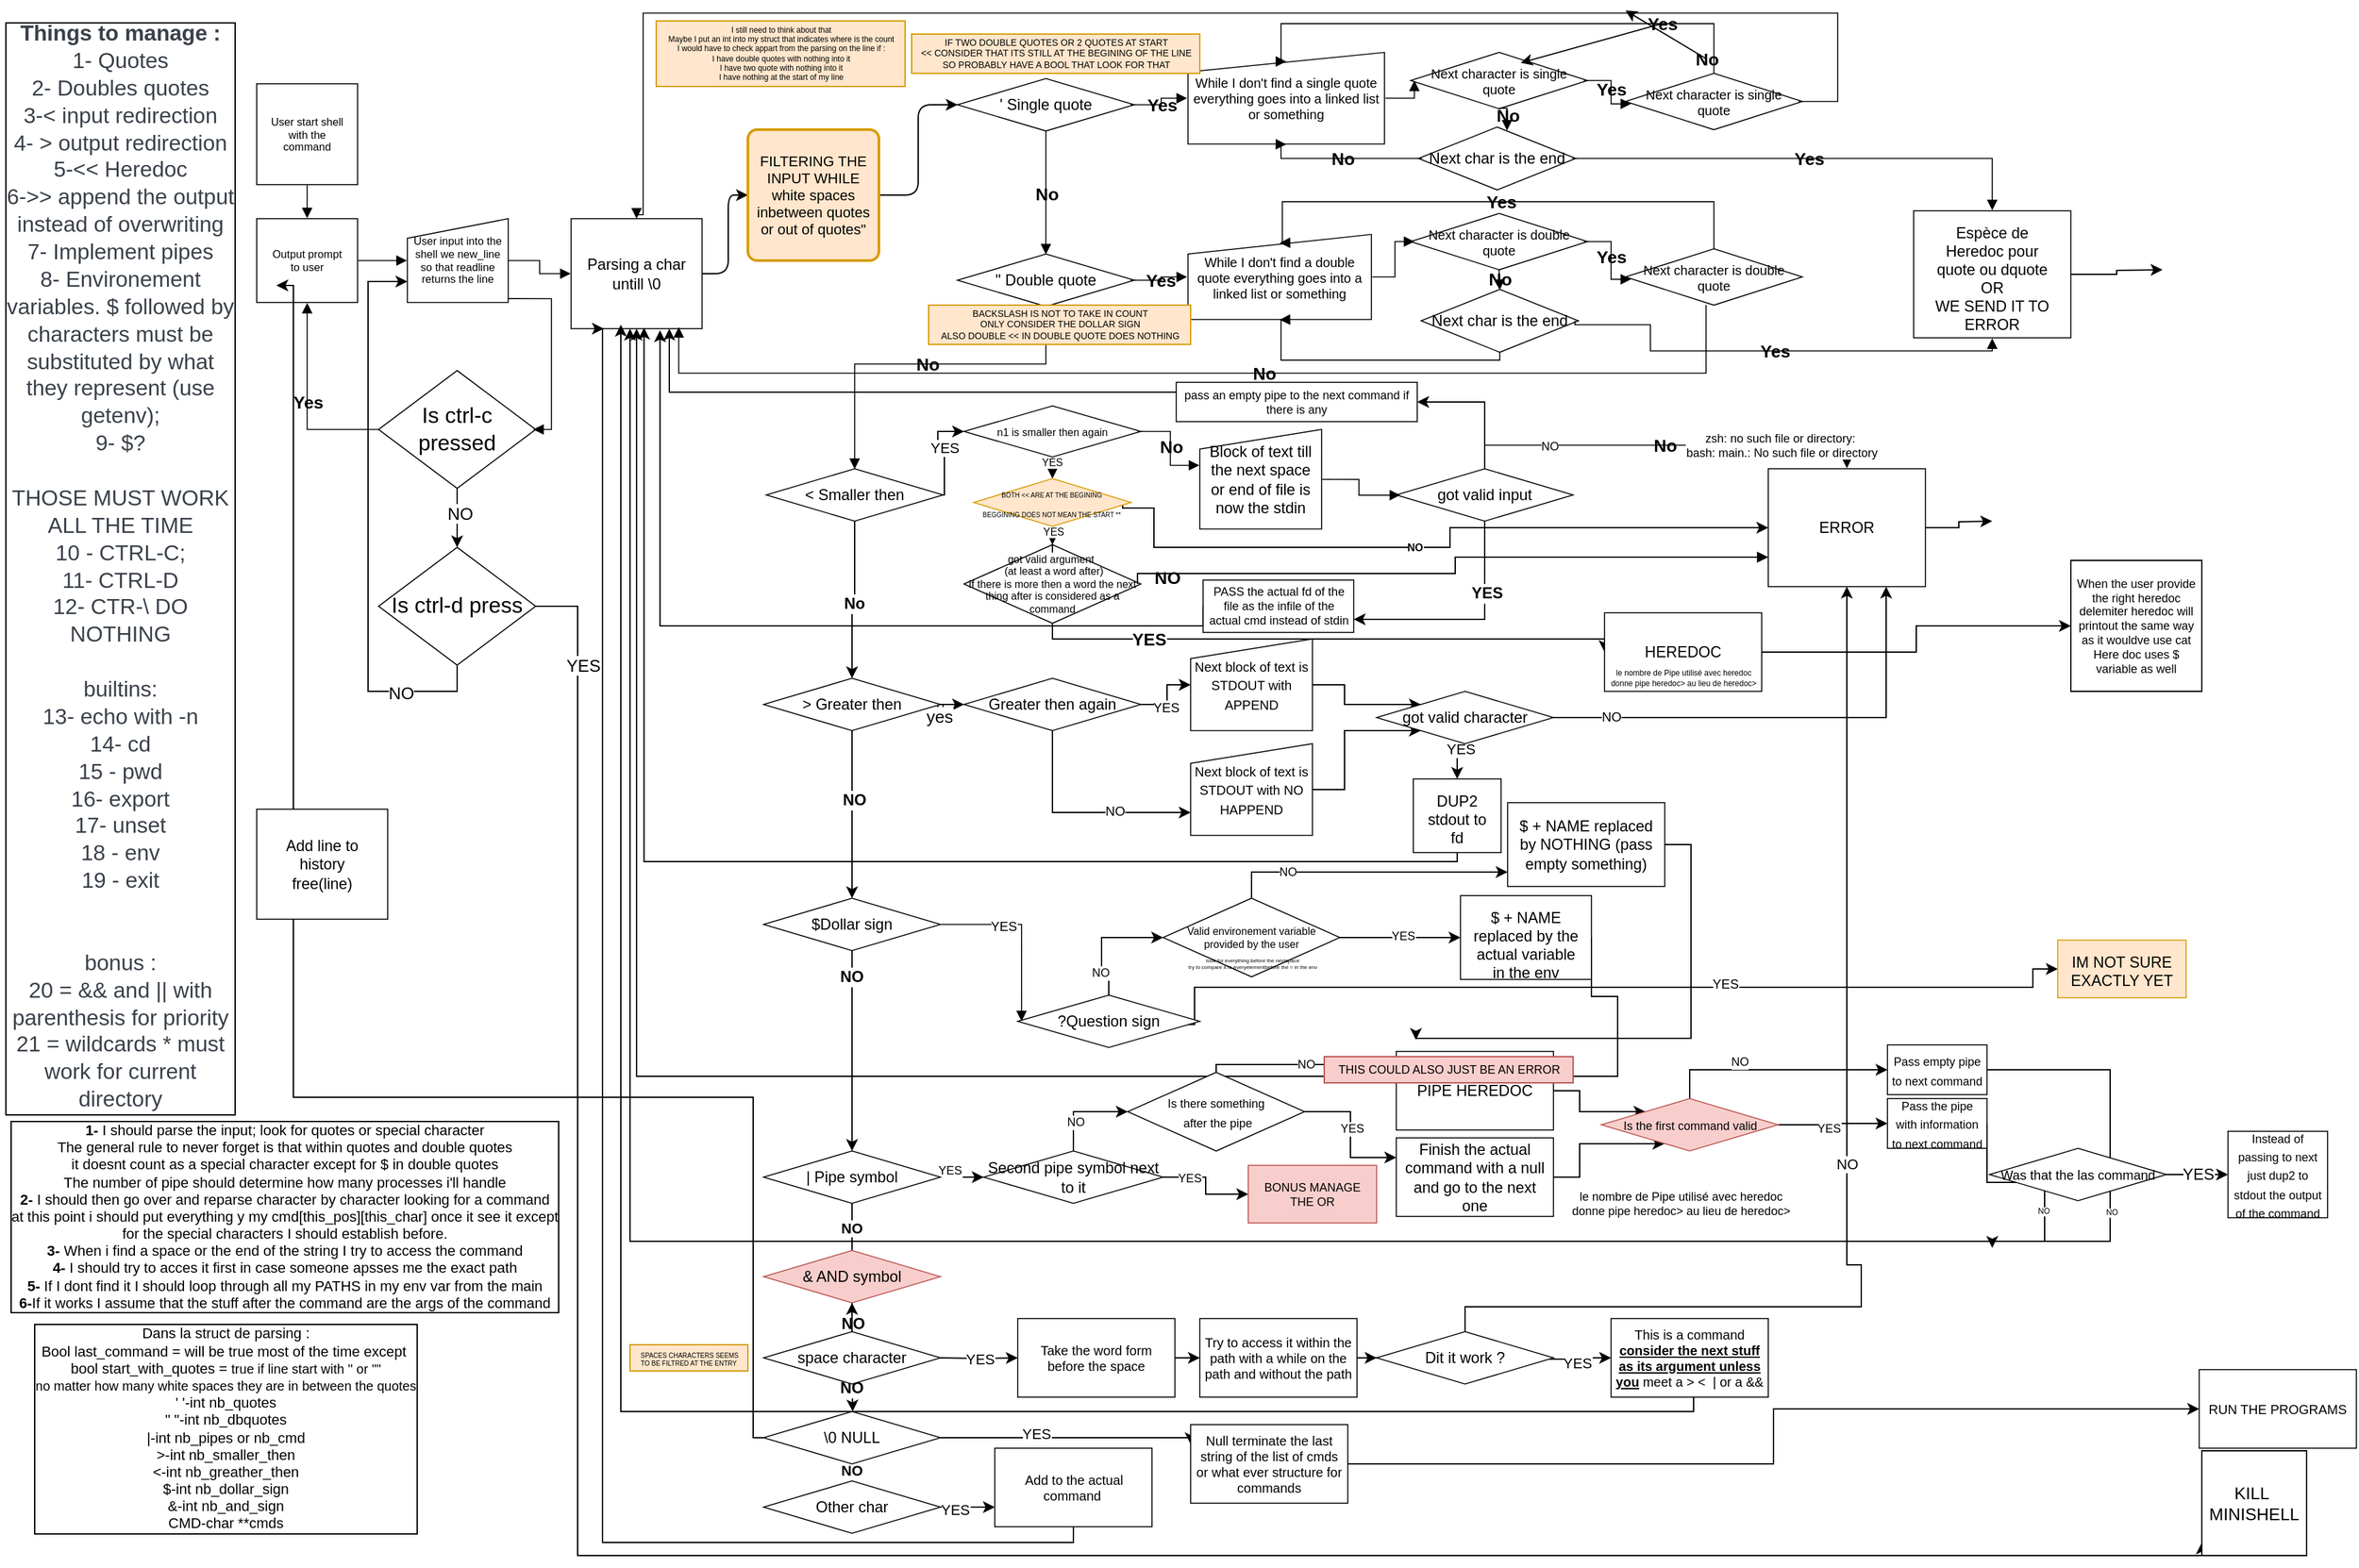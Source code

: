 <mxfile version="18.1.3" type="device" pages="2"><diagram id="Ua-8kvKI0o5XU9wNdEue" name="General idea of parsing"><mxGraphModel dx="788" dy="560" grid="1" gridSize="10" guides="1" tooltips="1" connect="1" arrows="1" fold="1" page="1" pageScale="1" pageWidth="1920" pageHeight="1200" math="0" shadow="0"><root><mxCell id="0"/><mxCell id="1" parent="0"/><UserObject label="User start shell with the command" lucidchartObjectId="EoLkkH0aFP~e" id="6C3x26X7k4ogZ1nKxdER-1"><mxCell style="html=1;overflow=block;blockSpacing=1;whiteSpace=wrap;fontSize=8.3;spacing=9;strokeOpacity=100;rounded=0;absoluteArcSize=1;arcSize=9;strokeWidth=0.8;" parent="1" vertex="1"><mxGeometry x="195" y="66" width="77" height="77" as="geometry"/></mxCell></UserObject><UserObject label="Output prompt to user" lucidchartObjectId="qpLkcYxG0nS7" id="6C3x26X7k4ogZ1nKxdER-2"><mxCell style="html=1;overflow=block;blockSpacing=1;whiteSpace=wrap;fontSize=8.3;spacing=9;strokeOpacity=100;rounded=0;absoluteArcSize=1;arcSize=9;strokeWidth=0.8;" parent="1" vertex="1"><mxGeometry x="195" y="169" width="77" height="64" as="geometry"/></mxCell></UserObject><UserObject label="User input into the shell we new_line so that readline returns the line" lucidchartObjectId="RpLkG9I6R0Vy" id="6C3x26X7k4ogZ1nKxdER-3"><mxCell style="html=1;overflow=block;blockSpacing=1;whiteSpace=wrap;shape=manualInput;size=15;fontSize=8.3;spacing=3.8;strokeOpacity=100;rounded=0;absoluteArcSize=1;arcSize=9;strokeWidth=0.8;" parent="1" vertex="1"><mxGeometry x="310" y="169" width="77" height="64" as="geometry"/></mxCell></UserObject><UserObject label="" lucidchartObjectId="_pLkXw3mvtES" id="6C3x26X7k4ogZ1nKxdER-4"><mxCell style="html=1;jettySize=18;whiteSpace=wrap;fontSize=13;strokeOpacity=100;strokeWidth=0.8;rounded=0;arcSize=12;edgeStyle=orthogonalEdgeStyle;startArrow=none;endArrow=block;endFill=1;exitX=0.5;exitY=1.005;exitPerimeter=0;entryX=0.5;entryY=-0.005;entryPerimeter=0;" parent="1" source="6C3x26X7k4ogZ1nKxdER-1" target="6C3x26X7k4ogZ1nKxdER-2" edge="1"><mxGeometry width="100" height="100" relative="1" as="geometry"><Array as="points"/></mxGeometry></mxCell></UserObject><UserObject label="" lucidchartObjectId="bqLkDUiTi6Hj" id="6C3x26X7k4ogZ1nKxdER-5"><mxCell style="html=1;jettySize=18;whiteSpace=wrap;fontSize=13;strokeOpacity=100;strokeWidth=0.8;rounded=0;arcSize=12;edgeStyle=orthogonalEdgeStyle;startArrow=none;endArrow=block;endFill=1;exitX=1.005;exitY=0.5;exitPerimeter=0;entryX=-0.005;entryY=0.5;entryPerimeter=0;" parent="1" source="6C3x26X7k4ogZ1nKxdER-2" target="6C3x26X7k4ogZ1nKxdER-3" edge="1"><mxGeometry width="100" height="100" relative="1" as="geometry"><Array as="points"/></mxGeometry></mxCell></UserObject><UserObject label="" lucidchartObjectId="EqLko~rWmYlm" id="6C3x26X7k4ogZ1nKxdER-6"><mxCell style="html=1;jettySize=18;whiteSpace=wrap;fontSize=13;strokeOpacity=100;strokeWidth=0.8;rounded=0;arcSize=12;edgeStyle=orthogonalEdgeStyle;startArrow=none;endArrow=block;endFill=1;exitX=1.005;exitY=0.5;exitPerimeter=0;entryX=-0.003;entryY=0.5;entryPerimeter=0;" parent="1" source="6C3x26X7k4ogZ1nKxdER-3" target="6C3x26X7k4ogZ1nKxdER-8" edge="1"><mxGeometry width="100" height="100" relative="1" as="geometry"><Array as="points"/></mxGeometry></mxCell></UserObject><UserObject label="&lt;div style=&quot;display: flex; justify-content: center; text-align: center; align-items: baseline; font-size: 0; line-height: 1.25;margin-top: -2px;&quot;&gt;&lt;span&gt;&lt;span style=&quot;font-size:16.7px;color:#3a414a;font-weight: bold;&quot;&gt;Things to manage :&lt;/span&gt;&lt;span style=&quot;font-size:16.7px;color:#3a414a;&quot;&gt;&lt;br&gt;1- Quotes&lt;br&gt;2- Doubles quotes&lt;br&gt;3-&amp;lt; input redirection&lt;br&gt;4- &amp;gt; output redirection&lt;br&gt;5-&amp;lt;&amp;lt; Heredoc&lt;br&gt;6-&amp;gt;&amp;gt; append the output instead of overwriting&lt;br&gt;7- Implement pipes&lt;br&gt;8- Environement variables. $ followed by characters must be substituted by what they represent (use getenv);&lt;br&gt;9- $?&lt;br&gt;&lt;br&gt;THOSE MUST WORK ALL THE TIME&lt;br&gt;10 - CTRL-C;&lt;br&gt;11- CTRL-D&lt;br&gt;12- CTR-\ DO NOTHING&lt;br&gt;&lt;br&gt;builtins:&lt;br&gt;13- echo with -n&lt;br&gt;14- cd&lt;br&gt;15 - pwd&lt;br&gt;16- export&lt;br&gt;17- unset&lt;br&gt;18 - env&lt;br&gt;19 - exit&lt;br&gt;&lt;br&gt;&lt;br&gt;bonus :&lt;br&gt;20 = &amp;amp;&amp;amp; and || with parenthesis for priority&lt;br&gt;21 = wildcards * must work for current directory&lt;/span&gt;&lt;/span&gt;&lt;/div&gt;" lucidchartObjectId="csLkHSUzEpqH" id="6C3x26X7k4ogZ1nKxdER-7"><mxCell style="html=1;overflow=block;blockSpacing=1;whiteSpace=wrap;fontSize=13;spacing=3.8;strokeOpacity=0;fillOpacity=0;rounded=0;absoluteArcSize=1;arcSize=9;strokeWidth=0.8;labelBorderColor=default;" parent="1" vertex="1"><mxGeometry y="15" width="180" height="827" as="geometry"/></mxCell></UserObject><mxCell id="gx9puPadspJsSEmZ4GI0-26" value="" style="edgeStyle=orthogonalEdgeStyle;curved=0;rounded=1;sketch=0;orthogonalLoop=1;jettySize=auto;html=1;fontSize=6;" parent="1" source="6C3x26X7k4ogZ1nKxdER-8" target="gx9puPadspJsSEmZ4GI0-23" edge="1"><mxGeometry relative="1" as="geometry"/></mxCell><UserObject label="Parsing a char untill \0" lucidchartObjectId="mxMk3M48BbWU" id="6C3x26X7k4ogZ1nKxdER-8"><mxCell style="html=1;overflow=block;blockSpacing=1;whiteSpace=wrap;fontSize=11.7;spacing=9;strokeOpacity=100;rounded=0;absoluteArcSize=1;arcSize=9;strokeWidth=0.8;" parent="1" vertex="1"><mxGeometry x="435" y="169" width="100" height="84" as="geometry"/></mxCell></UserObject><UserObject label="' Single quote" lucidchartObjectId="NCMkgJLVwf-o" id="6C3x26X7k4ogZ1nKxdER-9"><mxCell style="html=1;overflow=block;blockSpacing=1;whiteSpace=wrap;rhombus;fontSize=11.7;spacing=3.8;strokeOpacity=100;rounded=0;absoluteArcSize=1;arcSize=9;strokeWidth=0.8;" parent="1" vertex="1"><mxGeometry x="730" y="62.03" width="135" height="40" as="geometry"/></mxCell></UserObject><UserObject label="Next character is single quote" lucidchartObjectId="kEMkYC--Phe5" id="6C3x26X7k4ogZ1nKxdER-10"><mxCell style="html=1;overflow=block;blockSpacing=1;whiteSpace=wrap;rhombus;fontSize=10;spacing=3.8;strokeOpacity=100;rounded=0;absoluteArcSize=1;arcSize=9;strokeWidth=0.8;" parent="1" vertex="1"><mxGeometry x="1076" y="42.03" width="135" height="43" as="geometry"/></mxCell></UserObject><UserObject label="" lucidchartObjectId="tKMkA.~3lY8X" id="6C3x26X7k4ogZ1nKxdER-13"><mxCell style="html=1;jettySize=18;whiteSpace=wrap;fontSize=13;strokeOpacity=100;strokeWidth=0.8;rounded=0;arcSize=12;edgeStyle=orthogonalEdgeStyle;startArrow=none;endArrow=block;endFill=1;exitX=1.005;exitY=0.5;exitPerimeter=0;entryX=0.021;entryY=0.5;entryPerimeter=0;" parent="1" source="6C3x26X7k4ogZ1nKxdER-16" target="6C3x26X7k4ogZ1nKxdER-10" edge="1"><mxGeometry width="100" height="100" relative="1" as="geometry"><Array as="points"/></mxGeometry></mxCell></UserObject><UserObject label="" lucidchartObjectId="1LMk6-OPFEjp" id="6C3x26X7k4ogZ1nKxdER-14"><mxCell style="html=1;jettySize=18;whiteSpace=wrap;fontSize=13.3;fontStyle=1;strokeOpacity=100;strokeWidth=0.8;rounded=0;arcSize=12;edgeStyle=orthogonalEdgeStyle;startArrow=none;endArrow=block;endFill=1;exitX=0.978;exitY=0.5;exitPerimeter=0;entryX=-0.005;entryY=0.5;entryPerimeter=0;" parent="1" source="6C3x26X7k4ogZ1nKxdER-9" target="6C3x26X7k4ogZ1nKxdER-16" edge="1"><mxGeometry width="100" height="100" relative="1" as="geometry"><Array as="points"/></mxGeometry></mxCell></UserObject><mxCell id="6C3x26X7k4ogZ1nKxdER-15" value="Yes" style="text;html=1;resizable=0;align=center;verticalAlign=middle;fontStyle=1;fontSize=13.3;rounded=0;" parent="6C3x26X7k4ogZ1nKxdER-14" vertex="1"><mxGeometry relative="1" as="geometry"/></mxCell><UserObject label="While I don't find a single quote everything goes into a linked list or something" lucidchartObjectId="cMMkShETSsO~" id="6C3x26X7k4ogZ1nKxdER-16"><mxCell style="html=1;overflow=block;blockSpacing=1;whiteSpace=wrap;shape=manualInput;size=15;fontSize=10;spacing=3.8;strokeOpacity=100;rounded=0;absoluteArcSize=1;arcSize=9;strokeWidth=0.8;" parent="1" vertex="1"><mxGeometry x="906" y="42.03" width="150" height="70" as="geometry"/></mxCell></UserObject><UserObject label="" lucidchartObjectId="wMMk8kChWe.u" id="6C3x26X7k4ogZ1nKxdER-17"><mxCell style="html=1;jettySize=18;whiteSpace=wrap;fontSize=13.3;fontStyle=1;strokeOpacity=100;strokeWidth=0.8;rounded=0;arcSize=12;edgeStyle=orthogonalEdgeStyle;startArrow=none;endArrow=block;endFill=1;exitX=0.5;exitY=0.993;exitPerimeter=0;entryX=0.5;entryY=0.007;entryPerimeter=0;" parent="1" source="6C3x26X7k4ogZ1nKxdER-9" target="6C3x26X7k4ogZ1nKxdER-24" edge="1"><mxGeometry width="100" height="100" relative="1" as="geometry"><Array as="points"/></mxGeometry></mxCell></UserObject><mxCell id="6C3x26X7k4ogZ1nKxdER-18" value="No" style="text;html=1;resizable=0;align=center;verticalAlign=middle;fontStyle=1;fontSize=13.3;rounded=0;" parent="6C3x26X7k4ogZ1nKxdER-17" vertex="1"><mxGeometry relative="1" as="geometry"/></mxCell><UserObject label="Next character is single quote" lucidchartObjectId="BYMkn5OvlTy~" id="6C3x26X7k4ogZ1nKxdER-19"><mxCell style="html=1;overflow=block;blockSpacing=1;whiteSpace=wrap;rhombus;fontSize=10;spacing=3.8;strokeOpacity=100;rounded=0;absoluteArcSize=1;arcSize=9;strokeWidth=0.8;" parent="1" vertex="1"><mxGeometry x="1240" y="58.03" width="135" height="43" as="geometry"/></mxCell></UserObject><UserObject label="" lucidchartObjectId="KYMkjQTuBxtw" id="6C3x26X7k4ogZ1nKxdER-20"><mxCell style="html=1;jettySize=18;whiteSpace=wrap;fontSize=13.3;fontStyle=1;strokeOpacity=100;strokeWidth=0.8;rounded=0;arcSize=12;edgeStyle=orthogonalEdgeStyle;startArrow=none;endArrow=block;endFill=1;exitX=0.979;exitY=0.5;exitPerimeter=0;entryX=0.032;entryY=0.541;entryPerimeter=0;" parent="1" source="6C3x26X7k4ogZ1nKxdER-10" target="6C3x26X7k4ogZ1nKxdER-19" edge="1"><mxGeometry width="100" height="100" relative="1" as="geometry"><Array as="points"/></mxGeometry></mxCell></UserObject><mxCell id="6C3x26X7k4ogZ1nKxdER-21" value="Yes" style="text;html=1;resizable=0;align=center;verticalAlign=middle;fontStyle=1;fontSize=13.3;rounded=0;" parent="6C3x26X7k4ogZ1nKxdER-20" vertex="1"><mxGeometry relative="1" as="geometry"/></mxCell><UserObject label="" lucidchartObjectId="UZMk3UgEDXLc" id="6C3x26X7k4ogZ1nKxdER-22"><mxCell style="html=1;jettySize=18;whiteSpace=wrap;fontSize=13.3;fontStyle=1;strokeOpacity=100;strokeWidth=0.8;rounded=0;arcSize=12;edgeStyle=orthogonalEdgeStyle;startArrow=none;endArrow=block;endFill=1;exitX=0.979;exitY=0.5;exitPerimeter=0;" parent="1" source="6C3x26X7k4ogZ1nKxdER-19" target="6C3x26X7k4ogZ1nKxdER-8" edge="1"><mxGeometry width="100" height="100" relative="1" as="geometry"><Array as="points"><mxPoint x="1402" y="80"/><mxPoint x="1402" y="12"/><mxPoint x="490" y="12"/><mxPoint x="490" y="166"/><mxPoint x="485" y="166"/></Array><mxPoint x="670.7" y="165.694" as="targetPoint"/></mxGeometry></mxCell></UserObject><mxCell id="6C3x26X7k4ogZ1nKxdER-23" value="No" style="text;html=1;resizable=0;align=center;verticalAlign=middle;fontStyle=1;fontSize=13.3;rounded=0;" parent="6C3x26X7k4ogZ1nKxdER-22" vertex="1"><mxGeometry relative="1" as="geometry"><mxPoint x="388" y="35" as="offset"/></mxGeometry></mxCell><mxCell id="pFfbjEsM8YMfZWfiTMy2-112" style="edgeStyle=orthogonalEdgeStyle;rounded=0;orthogonalLoop=1;jettySize=auto;html=1;exitX=0;exitY=0;exitDx=0;exitDy=0;fontSize=10;" parent="6C3x26X7k4ogZ1nKxdER-22" source="6C3x26X7k4ogZ1nKxdER-23" edge="1"><mxGeometry relative="1" as="geometry"><mxPoint x="1240" y="10" as="targetPoint"/></mxGeometry></mxCell><UserObject label="&quot; Double quote" lucidchartObjectId="2ZMk31Z5MrbM" id="6C3x26X7k4ogZ1nKxdER-24"><mxCell style="html=1;overflow=block;blockSpacing=1;whiteSpace=wrap;rhombus;fontSize=11.7;spacing=3.8;strokeOpacity=100;rounded=0;absoluteArcSize=1;arcSize=9;strokeWidth=0.8;" parent="1" vertex="1"><mxGeometry x="730" y="196.03" width="135" height="40" as="geometry"/></mxCell></UserObject><UserObject label="Next character is double quote" lucidchartObjectId="2ZMkoyQmy9So" id="6C3x26X7k4ogZ1nKxdER-25"><mxCell style="html=1;overflow=block;blockSpacing=1;whiteSpace=wrap;rhombus;fontSize=10;spacing=3.8;strokeOpacity=100;rounded=0;absoluteArcSize=1;arcSize=9;strokeWidth=0.8;" parent="1" vertex="1"><mxGeometry x="1076" y="165.03" width="135" height="43" as="geometry"/></mxCell></UserObject><UserObject label="" lucidchartObjectId="2ZMkuVCm59Xl" id="6C3x26X7k4ogZ1nKxdER-26"><mxCell style="html=1;jettySize=18;whiteSpace=wrap;fontSize=13;strokeOpacity=100;strokeWidth=0.8;rounded=0;arcSize=12;edgeStyle=orthogonalEdgeStyle;startArrow=none;endArrow=block;endFill=1;exitX=1.005;exitY=0.5;exitPerimeter=0;entryX=0.021;entryY=0.5;entryPerimeter=0;" parent="1" source="6C3x26X7k4ogZ1nKxdER-29" target="6C3x26X7k4ogZ1nKxdER-25" edge="1"><mxGeometry width="100" height="100" relative="1" as="geometry"><Array as="points"/></mxGeometry></mxCell></UserObject><UserObject label="" lucidchartObjectId="2ZMkSswJZ_B_" id="6C3x26X7k4ogZ1nKxdER-27"><mxCell style="html=1;jettySize=18;whiteSpace=wrap;fontSize=13.3;fontStyle=1;strokeOpacity=100;strokeWidth=0.8;rounded=0;arcSize=12;edgeStyle=orthogonalEdgeStyle;startArrow=none;endArrow=block;endFill=1;exitX=0.978;exitY=0.5;exitPerimeter=0;entryX=-0.005;entryY=0.5;entryPerimeter=0;" parent="1" source="6C3x26X7k4ogZ1nKxdER-24" target="6C3x26X7k4ogZ1nKxdER-29" edge="1"><mxGeometry width="100" height="100" relative="1" as="geometry"><Array as="points"/></mxGeometry></mxCell></UserObject><mxCell id="6C3x26X7k4ogZ1nKxdER-28" value="Yes" style="text;html=1;resizable=0;align=center;verticalAlign=middle;fontStyle=1;fontSize=13.3;rounded=0;" parent="6C3x26X7k4ogZ1nKxdER-27" vertex="1"><mxGeometry relative="1" as="geometry"/></mxCell><UserObject label="While I don't find a double quote everything goes into a linked list or something" lucidchartObjectId="2ZMk6o9U2UE7" id="6C3x26X7k4ogZ1nKxdER-29"><mxCell style="html=1;overflow=block;blockSpacing=1;whiteSpace=wrap;shape=manualInput;size=15;fontSize=10;spacing=3.8;strokeOpacity=100;rounded=0;absoluteArcSize=1;arcSize=9;strokeWidth=0.8;" parent="1" vertex="1"><mxGeometry x="906" y="181.03" width="140" height="65" as="geometry"/></mxCell></UserObject><UserObject label="Next character is double quote" lucidchartObjectId="2ZMkBUvcIYN3" id="6C3x26X7k4ogZ1nKxdER-30"><mxCell style="html=1;overflow=block;blockSpacing=1;whiteSpace=wrap;rhombus;fontSize=10;spacing=3.8;strokeOpacity=100;rounded=0;absoluteArcSize=1;arcSize=9;strokeWidth=0.8;" parent="1" vertex="1"><mxGeometry x="1240" y="192.03" width="135" height="43" as="geometry"/></mxCell></UserObject><UserObject label="" lucidchartObjectId="2ZMk_t4DJ4O9" id="6C3x26X7k4ogZ1nKxdER-31"><mxCell style="html=1;jettySize=18;whiteSpace=wrap;fontSize=13.3;fontStyle=1;strokeOpacity=100;strokeWidth=0.8;rounded=0;arcSize=12;edgeStyle=orthogonalEdgeStyle;startArrow=none;endArrow=block;endFill=1;exitX=0.5;exitY=0.992;exitPerimeter=0;entryX=0.822;entryY=0.986;entryDx=0;entryDy=0;entryPerimeter=0;" parent="1" target="6C3x26X7k4ogZ1nKxdER-8" edge="1"><mxGeometry width="100" height="100" relative="1" as="geometry"><Array as="points"><mxPoint x="1302" y="287"/><mxPoint x="517" y="287"/></Array><mxPoint x="1301.5" y="235.026" as="sourcePoint"/><mxPoint x="650" y="247.37" as="targetPoint"/></mxGeometry></mxCell></UserObject><mxCell id="6C3x26X7k4ogZ1nKxdER-32" value="No" style="text;html=1;resizable=0;align=center;verticalAlign=middle;fontStyle=1;fontSize=13.3;rounded=0;" parent="6C3x26X7k4ogZ1nKxdER-31" vertex="1"><mxGeometry x="-0.105" relative="1" as="geometry"><mxPoint as="offset"/></mxGeometry></mxCell><UserObject label="" lucidchartObjectId="l1MkZ49A7-jT" id="6C3x26X7k4ogZ1nKxdER-33"><mxCell style="html=1;jettySize=18;whiteSpace=wrap;fontSize=13.3;fontStyle=1;strokeOpacity=100;strokeWidth=0.8;rounded=0;arcSize=12;edgeStyle=orthogonalEdgeStyle;startArrow=none;endArrow=block;endFill=1;exitX=0.979;exitY=0.5;exitPerimeter=0;entryX=0.032;entryY=0.541;entryPerimeter=0;" parent="1" source="6C3x26X7k4ogZ1nKxdER-25" target="6C3x26X7k4ogZ1nKxdER-30" edge="1"><mxGeometry width="100" height="100" relative="1" as="geometry"><Array as="points"/></mxGeometry></mxCell></UserObject><mxCell id="6C3x26X7k4ogZ1nKxdER-34" value="Yes" style="text;html=1;resizable=0;align=center;verticalAlign=middle;fontStyle=1;fontSize=13.3;rounded=0;" parent="6C3x26X7k4ogZ1nKxdER-33" vertex="1"><mxGeometry relative="1" as="geometry"/></mxCell><mxCell id="pFfbjEsM8YMfZWfiTMy2-217" style="edgeStyle=orthogonalEdgeStyle;rounded=0;orthogonalLoop=1;jettySize=auto;html=1;exitX=0.5;exitY=1;exitDx=0;exitDy=0;fontSize=6;" parent="1" source="6C3x26X7k4ogZ1nKxdER-35" target="pFfbjEsM8YMfZWfiTMy2-216" edge="1"><mxGeometry relative="1" as="geometry"/></mxCell><mxCell id="pFfbjEsM8YMfZWfiTMy2-219" value="&lt;font style=&quot;font-size: 13px;&quot;&gt;NO&lt;/font&gt;" style="edgeLabel;html=1;align=center;verticalAlign=middle;resizable=0;points=[];fontSize=6;rounded=0;" parent="pFfbjEsM8YMfZWfiTMy2-217" vertex="1" connectable="0"><mxGeometry x="-0.176" y="2" relative="1" as="geometry"><mxPoint as="offset"/></mxGeometry></mxCell><UserObject label="Is ctrl-c pressed" lucidchartObjectId="d5Mk_tVAWbX9" id="6C3x26X7k4ogZ1nKxdER-35"><mxCell style="html=1;overflow=block;blockSpacing=1;whiteSpace=wrap;rhombus;fontSize=16.7;spacing=3.8;strokeOpacity=100;rounded=0;absoluteArcSize=1;arcSize=9;strokeWidth=0.8;" parent="1" vertex="1"><mxGeometry x="288" y="285" width="120" height="90" as="geometry"/></mxCell></UserObject><UserObject label="" lucidchartObjectId="W5Mkp01r2YbF" id="6C3x26X7k4ogZ1nKxdER-38"><mxCell style="html=1;jettySize=18;whiteSpace=wrap;fontSize=13;strokeOpacity=100;strokeWidth=0.8;rounded=0;arcSize=12;edgeStyle=orthogonalEdgeStyle;startArrow=none;endArrow=block;endFill=1;exitX=1.002;exitY=0.954;exitPerimeter=0;entryX=0.984;entryY=0.5;entryPerimeter=0;" parent="1" source="6C3x26X7k4ogZ1nKxdER-3" target="6C3x26X7k4ogZ1nKxdER-35" edge="1"><mxGeometry width="100" height="100" relative="1" as="geometry"><Array as="points"><mxPoint x="420" y="230"/><mxPoint x="420" y="330"/></Array></mxGeometry></mxCell></UserObject><UserObject label="" lucidchartObjectId="55MkbWRrKWN8" id="6C3x26X7k4ogZ1nKxdER-39"><mxCell style="html=1;jettySize=18;whiteSpace=wrap;fontSize=13.3;fontStyle=1;strokeOpacity=100;strokeWidth=0.8;rounded=0;arcSize=12;edgeStyle=orthogonalEdgeStyle;startArrow=none;endArrow=block;endFill=1;exitX=0;exitY=0.5;entryX=0.5;entryY=1.005;entryPerimeter=0;exitDx=0;exitDy=0;" parent="1" source="6C3x26X7k4ogZ1nKxdER-35" target="6C3x26X7k4ogZ1nKxdER-2" edge="1"><mxGeometry width="100" height="100" relative="1" as="geometry"><Array as="points"/></mxGeometry></mxCell></UserObject><mxCell id="6C3x26X7k4ogZ1nKxdER-40" value="Yes" style="text;html=1;resizable=0;align=center;verticalAlign=middle;fontStyle=1;fontSize=13.3;rounded=0;" parent="6C3x26X7k4ogZ1nKxdER-39" vertex="1"><mxGeometry relative="1" as="geometry"/></mxCell><mxCell id="pFfbjEsM8YMfZWfiTMy2-8" style="edgeStyle=orthogonalEdgeStyle;rounded=0;orthogonalLoop=1;jettySize=auto;html=1;exitX=0.5;exitY=1;exitDx=0;exitDy=0;entryX=0.5;entryY=0;entryDx=0;entryDy=0;" parent="1" source="6C3x26X7k4ogZ1nKxdER-41" target="6C3x26X7k4ogZ1nKxdER-66" edge="1"><mxGeometry relative="1" as="geometry"/></mxCell><mxCell id="pFfbjEsM8YMfZWfiTMy2-9" value="No" style="edgeLabel;html=1;align=center;verticalAlign=middle;resizable=0;points=[];fontStyle=1;rounded=0;fontSize=12;" parent="pFfbjEsM8YMfZWfiTMy2-8" vertex="1" connectable="0"><mxGeometry x="-0.145" y="-1" relative="1" as="geometry"><mxPoint y="11" as="offset"/></mxGeometry></mxCell><mxCell id="hvuwiLO1xKZR7SreNnH5-16" value="YES" style="edgeStyle=orthogonalEdgeStyle;rounded=0;orthogonalLoop=1;jettySize=auto;html=1;exitX=1;exitY=0.5;exitDx=0;exitDy=0;entryX=0;entryY=0.5;entryDx=0;entryDy=0;fontSize=11;" edge="1" parent="1" source="6C3x26X7k4ogZ1nKxdER-41" target="6C3x26X7k4ogZ1nKxdER-77"><mxGeometry relative="1" as="geometry"><Array as="points"><mxPoint x="720" y="380"/><mxPoint x="720" y="340"/><mxPoint x="715" y="340"/><mxPoint x="715" y="332"/></Array></mxGeometry></mxCell><UserObject label="&amp;lt; Smaller then" lucidchartObjectId="u~MkNUg4O0cm" id="6C3x26X7k4ogZ1nKxdER-41"><mxCell style="html=1;overflow=block;blockSpacing=1;whiteSpace=wrap;rhombus;fontSize=11.7;spacing=3.8;strokeOpacity=100;rounded=0;absoluteArcSize=1;arcSize=9;strokeWidth=0.8;" parent="1" vertex="1"><mxGeometry x="584" y="360" width="135" height="40" as="geometry"/></mxCell></UserObject><UserObject label="" lucidchartObjectId="K~Mks7QkEejR" id="6C3x26X7k4ogZ1nKxdER-42"><mxCell style="html=1;jettySize=18;whiteSpace=wrap;fontSize=13.3;fontStyle=1;strokeOpacity=100;strokeWidth=0.8;rounded=0;arcSize=12;edgeStyle=orthogonalEdgeStyle;startArrow=none;endArrow=block;endFill=1;exitX=0.5;exitY=0.993;exitPerimeter=0;entryX=0.5;entryY=0.007;entryPerimeter=0;" parent="1" source="6C3x26X7k4ogZ1nKxdER-24" target="6C3x26X7k4ogZ1nKxdER-41" edge="1"><mxGeometry width="100" height="100" relative="1" as="geometry"><Array as="points"><mxPoint x="798" y="280"/><mxPoint x="652" y="280"/></Array></mxGeometry></mxCell></UserObject><mxCell id="6C3x26X7k4ogZ1nKxdER-43" value="No" style="text;html=1;resizable=0;align=center;verticalAlign=middle;fontStyle=1;fontSize=13.3;rounded=0;" parent="6C3x26X7k4ogZ1nKxdER-42" vertex="1"><mxGeometry relative="1" as="geometry"/></mxCell><UserObject label="" lucidchartObjectId="yhNk0UW26KPJ" id="6C3x26X7k4ogZ1nKxdER-44"><mxCell style="html=1;jettySize=18;whiteSpace=wrap;fontSize=13;strokeOpacity=100;strokeWidth=0.8;rounded=0;arcSize=12;edgeStyle=orthogonalEdgeStyle;startArrow=none;endArrow=block;endFill=1;exitX=0.5;exitY=0.99;exitPerimeter=0;entryX=0.5;entryY=1.003;entryPerimeter=0;" parent="1" source="6C3x26X7k4ogZ1nKxdER-54" target="6C3x26X7k4ogZ1nKxdER-29" edge="1"><mxGeometry width="100" height="100" relative="1" as="geometry"><Array as="points"><mxPoint x="1144" y="277.03"/><mxPoint x="977" y="277.03"/><mxPoint x="977" y="246.03"/></Array></mxGeometry></mxCell></UserObject><UserObject label="" lucidchartObjectId="hbNk._Rh.1wm" id="6C3x26X7k4ogZ1nKxdER-45"><mxCell style="html=1;jettySize=18;whiteSpace=wrap;fontSize=13.3;fontStyle=1;strokeOpacity=100;strokeWidth=0.8;rounded=0;arcSize=12;edgeStyle=orthogonalEdgeStyle;startArrow=none;endArrow=block;endFill=1;exitX=0.5;exitY=0.992;exitPerimeter=0;entryX=0.5;entryY=0.01;entryPerimeter=0;" parent="1" source="6C3x26X7k4ogZ1nKxdER-25" target="6C3x26X7k4ogZ1nKxdER-54" edge="1"><mxGeometry width="100" height="100" relative="1" as="geometry"><Array as="points"/></mxGeometry></mxCell></UserObject><mxCell id="6C3x26X7k4ogZ1nKxdER-46" value="No" style="text;html=1;resizable=0;align=center;verticalAlign=middle;fontStyle=1;fontSize=13.3;rounded=0;" parent="6C3x26X7k4ogZ1nKxdER-45" vertex="1"><mxGeometry relative="1" as="geometry"/></mxCell><UserObject label="Next char is the end" lucidchartObjectId="HgNkjee_A4t6" id="6C3x26X7k4ogZ1nKxdER-47"><mxCell style="html=1;overflow=block;blockSpacing=1;whiteSpace=wrap;rhombus;fontSize=11.7;spacing=3.8;strokeOpacity=100;rounded=0;absoluteArcSize=1;arcSize=9;strokeWidth=0.8;" parent="1" vertex="1"><mxGeometry x="1082" y="99.03" width="120" height="48" as="geometry"/></mxCell></UserObject><UserObject label="" lucidchartObjectId="khNkMdgbpVFd" id="6C3x26X7k4ogZ1nKxdER-48"><mxCell style="html=1;jettySize=18;whiteSpace=wrap;fontSize=13.3;fontStyle=1;strokeOpacity=100;strokeWidth=0.8;rounded=0;arcSize=12;edgeStyle=orthogonalEdgeStyle;startArrow=none;endArrow=block;endFill=1;exitX=0.978;exitY=0.5;exitPerimeter=0;entryX=0.5;entryY=-0.004;entryPerimeter=0;" parent="1" source="6C3x26X7k4ogZ1nKxdER-47" target="6C3x26X7k4ogZ1nKxdER-57" edge="1"><mxGeometry width="100" height="100" relative="1" as="geometry"><Array as="points"/></mxGeometry></mxCell></UserObject><mxCell id="6C3x26X7k4ogZ1nKxdER-49" value="Yes" style="text;html=1;resizable=0;align=center;verticalAlign=middle;fontStyle=1;fontSize=13.3;rounded=0;" parent="6C3x26X7k4ogZ1nKxdER-48" vertex="1"><mxGeometry relative="1" as="geometry"/></mxCell><UserObject label="" lucidchartObjectId="mhNk5pJn4jc8" id="6C3x26X7k4ogZ1nKxdER-50"><mxCell style="html=1;jettySize=18;whiteSpace=wrap;fontSize=13.3;fontStyle=1;strokeOpacity=100;strokeWidth=0.8;rounded=0;arcSize=12;edgeStyle=orthogonalEdgeStyle;startArrow=none;endArrow=block;endFill=1;exitX=0.022;exitY=0.5;exitPerimeter=0;entryX=0.5;entryY=1.003;entryPerimeter=0;" parent="1" source="6C3x26X7k4ogZ1nKxdER-47" target="6C3x26X7k4ogZ1nKxdER-16" edge="1"><mxGeometry width="100" height="100" relative="1" as="geometry"><Array as="points"><mxPoint x="977" y="123.03"/></Array></mxGeometry></mxCell></UserObject><mxCell id="6C3x26X7k4ogZ1nKxdER-51" value="No" style="text;html=1;resizable=0;align=center;verticalAlign=middle;fontStyle=1;fontSize=13.3;rounded=0;" parent="6C3x26X7k4ogZ1nKxdER-50" vertex="1"><mxGeometry relative="1" as="geometry"/></mxCell><UserObject label="" lucidchartObjectId="rhNkv7rOE_ST" id="6C3x26X7k4ogZ1nKxdER-52"><mxCell style="html=1;jettySize=18;whiteSpace=wrap;fontSize=13.3;fontStyle=1;strokeOpacity=100;strokeWidth=0.8;rounded=0;arcSize=12;edgeStyle=orthogonalEdgeStyle;startArrow=none;endArrow=block;endFill=1;exitX=0.5;exitY=0.992;exitPerimeter=0;entryX=0.563;entryY=0.055;entryPerimeter=0;" parent="1" source="6C3x26X7k4ogZ1nKxdER-10" target="6C3x26X7k4ogZ1nKxdER-47" edge="1"><mxGeometry width="100" height="100" relative="1" as="geometry"><Array as="points"/></mxGeometry></mxCell></UserObject><mxCell id="6C3x26X7k4ogZ1nKxdER-53" value="No" style="text;html=1;resizable=0;align=center;verticalAlign=middle;fontStyle=1;fontSize=13.3;rounded=0;" parent="6C3x26X7k4ogZ1nKxdER-52" vertex="1"><mxGeometry relative="1" as="geometry"/></mxCell><UserObject label="Next char is the end" lucidchartObjectId="whNkyzWs~-IL" id="6C3x26X7k4ogZ1nKxdER-54"><mxCell style="html=1;overflow=block;blockSpacing=1;whiteSpace=wrap;rhombus;fontSize=11.7;spacing=3.8;strokeOpacity=100;rounded=0;absoluteArcSize=1;arcSize=9;strokeWidth=0.8;" parent="1" vertex="1"><mxGeometry x="1084" y="223.03" width="120" height="48" as="geometry"/></mxCell></UserObject><UserObject label="" lucidchartObjectId="IhNk4Sp2JTGb" id="6C3x26X7k4ogZ1nKxdER-55"><mxCell style="html=1;jettySize=18;whiteSpace=wrap;fontSize=13.3;fontStyle=1;strokeOpacity=100;strokeWidth=0.8;rounded=0;arcSize=12;edgeStyle=orthogonalEdgeStyle;startArrow=none;endArrow=block;endFill=1;exitX=0.978;exitY=0.5;exitPerimeter=0;entryX=0.5;entryY=1.004;entryPerimeter=0;" parent="1" source="6C3x26X7k4ogZ1nKxdER-54" target="6C3x26X7k4ogZ1nKxdER-57" edge="1"><mxGeometry width="100" height="100" relative="1" as="geometry"><Array as="points"><mxPoint x="1259" y="250"/><mxPoint x="1259" y="270"/><mxPoint x="1520" y="270"/></Array></mxGeometry></mxCell></UserObject><mxCell id="6C3x26X7k4ogZ1nKxdER-56" value="Yes" style="text;html=1;resizable=0;align=center;verticalAlign=middle;fontStyle=1;fontSize=13.3;rounded=0;" parent="6C3x26X7k4ogZ1nKxdER-55" vertex="1"><mxGeometry relative="1" as="geometry"/></mxCell><mxCell id="pFfbjEsM8YMfZWfiTMy2-154" style="edgeStyle=orthogonalEdgeStyle;rounded=0;orthogonalLoop=1;jettySize=auto;html=1;exitX=1;exitY=0.5;exitDx=0;exitDy=0;fontSize=9;" parent="1" source="6C3x26X7k4ogZ1nKxdER-57" edge="1"><mxGeometry relative="1" as="geometry"><mxPoint x="1650" y="208" as="targetPoint"/></mxGeometry></mxCell><UserObject label="Espèce de Heredoc pour quote ou dquote&lt;br&gt;OR&lt;br&gt;WE SEND IT TO ERROR&lt;br&gt;" lucidchartObjectId="4hNkBtxR_Ub." id="6C3x26X7k4ogZ1nKxdER-57"><mxCell style="html=1;overflow=block;blockSpacing=1;whiteSpace=wrap;fontSize=11.7;spacing=9;strokeOpacity=100;rounded=0;absoluteArcSize=1;arcSize=9;strokeWidth=0.8;" parent="1" vertex="1"><mxGeometry x="1460" y="163" width="120" height="97" as="geometry"/></mxCell></UserObject><UserObject label="Block of text till the next space or end of file is now the stdin" lucidchartObjectId=".INkvPi5lvq5" id="6C3x26X7k4ogZ1nKxdER-58"><mxCell style="html=1;overflow=block;blockSpacing=1;whiteSpace=wrap;shape=manualInput;size=15;fontSize=11.7;spacing=3.8;strokeOpacity=100;rounded=0;absoluteArcSize=1;arcSize=9;strokeWidth=0.8;" parent="1" vertex="1"><mxGeometry x="915" y="330" width="93" height="76" as="geometry"/></mxCell></UserObject><mxCell id="hvuwiLO1xKZR7SreNnH5-8" style="edgeStyle=orthogonalEdgeStyle;rounded=0;orthogonalLoop=1;jettySize=auto;html=1;exitX=0.5;exitY=1;exitDx=0;exitDy=0;entryX=1;entryY=0.75;entryDx=0;entryDy=0;fontSize=9;" edge="1" parent="1" source="6C3x26X7k4ogZ1nKxdER-59" target="hvuwiLO1xKZR7SreNnH5-4"><mxGeometry relative="1" as="geometry"/></mxCell><mxCell id="hvuwiLO1xKZR7SreNnH5-9" value="YES" style="edgeLabel;html=1;align=center;verticalAlign=middle;resizable=0;points=[];fontSize=12;fontStyle=1" vertex="1" connectable="0" parent="hvuwiLO1xKZR7SreNnH5-8"><mxGeometry x="-0.38" y="1" relative="1" as="geometry"><mxPoint as="offset"/></mxGeometry></mxCell><mxCell id="hvuwiLO1xKZR7SreNnH5-14" style="edgeStyle=orthogonalEdgeStyle;rounded=0;orthogonalLoop=1;jettySize=auto;html=1;exitX=0.5;exitY=0;exitDx=0;exitDy=0;entryX=1;entryY=0.5;entryDx=0;entryDy=0;fontSize=11;" edge="1" parent="1" source="6C3x26X7k4ogZ1nKxdER-59" target="hvuwiLO1xKZR7SreNnH5-13"><mxGeometry relative="1" as="geometry"/></mxCell><UserObject label="got valid input" lucidchartObjectId="sKNkXzaRZRrE" id="6C3x26X7k4ogZ1nKxdER-59"><mxCell style="html=1;overflow=block;blockSpacing=1;whiteSpace=wrap;rhombus;fontSize=11.7;spacing=3.8;strokeOpacity=100;rounded=0;absoluteArcSize=1;arcSize=9;strokeWidth=0.8;" parent="1" vertex="1"><mxGeometry x="1065" y="360" width="135" height="40" as="geometry"/></mxCell></UserObject><UserObject label="" lucidchartObjectId="iLNkO5.qTCj_" id="6C3x26X7k4ogZ1nKxdER-60"><mxCell style="html=1;jettySize=18;whiteSpace=wrap;fontSize=13.3;fontStyle=1;strokeOpacity=100;strokeWidth=0.8;rounded=0;arcSize=12;edgeStyle=orthogonalEdgeStyle;startArrow=none;endArrow=block;endFill=1;exitX=0.5;exitY=0.007;exitPerimeter=0;" parent="1" source="6C3x26X7k4ogZ1nKxdER-9" edge="1"><mxGeometry width="100" height="100" relative="1" as="geometry"><Array as="points"/><mxPoint x="797" y="62.03" as="targetPoint"/></mxGeometry></mxCell></UserObject><UserObject label="" lucidchartObjectId="wLNk0sY4uPxz" id="6C3x26X7k4ogZ1nKxdER-62"><mxCell style="html=1;jettySize=18;whiteSpace=wrap;fontSize=13.3;fontStyle=1;strokeOpacity=100;strokeWidth=0.8;rounded=0;arcSize=12;edgeStyle=orthogonalEdgeStyle;startArrow=none;endArrow=block;endFill=1;exitX=0.5;exitY=0.008;exitPerimeter=0;entryX=0.5;entryY=0.1;entryPerimeter=0;" parent="1" source="6C3x26X7k4ogZ1nKxdER-19" target="6C3x26X7k4ogZ1nKxdER-16" edge="1"><mxGeometry width="100" height="100" relative="1" as="geometry"><Array as="points"><mxPoint x="1307" y="20.03"/><mxPoint x="977" y="20.03"/></Array></mxGeometry></mxCell></UserObject><mxCell id="6C3x26X7k4ogZ1nKxdER-63" value="Yes" style="text;html=1;resizable=0;align=center;verticalAlign=middle;fontStyle=1;fontSize=13.3;rounded=0;" parent="6C3x26X7k4ogZ1nKxdER-62" vertex="1"><mxGeometry relative="1" as="geometry"><mxPoint x="123" as="offset"/></mxGeometry></mxCell><mxCell id="pFfbjEsM8YMfZWfiTMy2-113" style="edgeStyle=orthogonalEdgeStyle;rounded=0;orthogonalLoop=1;jettySize=auto;html=1;exitX=0;exitY=0;exitDx=0;exitDy=0;fontSize=10;" parent="6C3x26X7k4ogZ1nKxdER-62" source="6C3x26X7k4ogZ1nKxdER-63" edge="1"><mxGeometry relative="1" as="geometry"><mxPoint x="1160" y="50" as="targetPoint"/></mxGeometry></mxCell><UserObject label="" lucidchartObjectId="3LNkoQUq_ztP" id="6C3x26X7k4ogZ1nKxdER-64"><mxCell style="html=1;jettySize=18;whiteSpace=wrap;fontSize=13.3;fontStyle=1;strokeOpacity=100;strokeWidth=0.8;rounded=0;arcSize=12;edgeStyle=orthogonalEdgeStyle;startArrow=none;endArrow=block;endFill=1;exitX=0.5;exitY=0.008;exitPerimeter=0;entryX=0.5;entryY=0.1;entryPerimeter=0;" parent="1" source="6C3x26X7k4ogZ1nKxdER-30" target="6C3x26X7k4ogZ1nKxdER-29" edge="1"><mxGeometry width="100" height="100" relative="1" as="geometry"><Array as="points"><mxPoint x="1307" y="156.03"/><mxPoint x="978" y="156.03"/><mxPoint x="978" y="188.03"/></Array></mxGeometry></mxCell></UserObject><mxCell id="6C3x26X7k4ogZ1nKxdER-65" value="Yes" style="text;html=1;resizable=0;align=center;verticalAlign=middle;fontStyle=1;fontSize=13.3;rounded=0;" parent="6C3x26X7k4ogZ1nKxdER-64" vertex="1"><mxGeometry relative="1" as="geometry"/></mxCell><mxCell id="pFfbjEsM8YMfZWfiTMy2-97" style="edgeStyle=orthogonalEdgeStyle;rounded=0;orthogonalLoop=1;jettySize=auto;html=1;exitX=1;exitY=0.5;exitDx=0;exitDy=0;entryX=0;entryY=0.5;entryDx=0;entryDy=0;fontSize=13;" parent="1" source="6C3x26X7k4ogZ1nKxdER-66" target="pFfbjEsM8YMfZWfiTMy2-96" edge="1"><mxGeometry relative="1" as="geometry"><Array as="points"><mxPoint x="719" y="545"/><mxPoint x="715" y="545"/><mxPoint x="715" y="540"/></Array></mxGeometry></mxCell><mxCell id="pFfbjEsM8YMfZWfiTMy2-98" value="yes" style="edgeLabel;html=1;align=center;verticalAlign=middle;resizable=0;points=[];fontSize=13;rounded=0;" parent="pFfbjEsM8YMfZWfiTMy2-97" vertex="1" connectable="0"><mxGeometry x="-0.435" y="3" relative="1" as="geometry"><mxPoint y="1" as="offset"/></mxGeometry></mxCell><mxCell id="pFfbjEsM8YMfZWfiTMy2-122" style="edgeStyle=orthogonalEdgeStyle;rounded=0;orthogonalLoop=1;jettySize=auto;html=1;exitX=0.5;exitY=1;exitDx=0;exitDy=0;entryX=0.5;entryY=0;entryDx=0;entryDy=0;fontSize=10;" parent="1" source="6C3x26X7k4ogZ1nKxdER-66" target="pFfbjEsM8YMfZWfiTMy2-125" edge="1"><mxGeometry relative="1" as="geometry"><mxPoint x="649.5" y="663" as="targetPoint"/></mxGeometry></mxCell><mxCell id="pFfbjEsM8YMfZWfiTMy2-126" value="NO" style="edgeLabel;html=1;align=center;verticalAlign=middle;resizable=0;points=[];fontSize=12;rounded=0;fontStyle=1" parent="pFfbjEsM8YMfZWfiTMy2-122" vertex="1" connectable="0"><mxGeometry x="-0.179" y="1" relative="1" as="geometry"><mxPoint as="offset"/></mxGeometry></mxCell><UserObject label="&amp;gt; Greater then" lucidchartObjectId="KMNkGacAzlRZ" id="6C3x26X7k4ogZ1nKxdER-66"><mxCell style="html=1;overflow=block;blockSpacing=1;whiteSpace=wrap;rhombus;fontSize=11.7;spacing=3.8;strokeOpacity=100;rounded=0;absoluteArcSize=1;arcSize=9;strokeWidth=0.8;" parent="1" vertex="1"><mxGeometry x="582" y="520" width="135" height="40" as="geometry"/></mxCell></UserObject><mxCell id="pFfbjEsM8YMfZWfiTMy2-115" style="edgeStyle=orthogonalEdgeStyle;rounded=0;orthogonalLoop=1;jettySize=auto;html=1;exitX=1;exitY=0.5;exitDx=0;exitDy=0;entryX=0;entryY=1;entryDx=0;entryDy=0;fontSize=10;" parent="1" source="6C3x26X7k4ogZ1nKxdER-67" target="pFfbjEsM8YMfZWfiTMy2-110" edge="1"><mxGeometry relative="1" as="geometry"/></mxCell><UserObject label="&lt;font style=&quot;font-size: 10px;&quot;&gt;Next block of text is STDOUT with NO HAPPEND&lt;/font&gt;" lucidchartObjectId="KMNkNZZxN6FK" id="6C3x26X7k4ogZ1nKxdER-67"><mxCell style="html=1;overflow=block;blockSpacing=1;whiteSpace=wrap;shape=manualInput;size=15;fontSize=11.7;spacing=3.8;strokeOpacity=100;rounded=0;absoluteArcSize=1;arcSize=9;strokeWidth=0.8;" parent="1" vertex="1"><mxGeometry x="908" y="570" width="93" height="70" as="geometry"/></mxCell></UserObject><UserObject label="" lucidchartObjectId="IRNkB8YlBtPw" id="6C3x26X7k4ogZ1nKxdER-71"><mxCell style="html=1;jettySize=18;whiteSpace=wrap;fontSize=13;strokeOpacity=100;strokeWidth=0.8;rounded=0;arcSize=12;edgeStyle=orthogonalEdgeStyle;startArrow=none;endArrow=block;endFill=1;exitX=1.004;exitY=0.502;exitPerimeter=0;entryX=0.022;entryY=0.504;entryPerimeter=0;" parent="1" source="6C3x26X7k4ogZ1nKxdER-58" target="6C3x26X7k4ogZ1nKxdER-59" edge="1"><mxGeometry width="100" height="100" relative="1" as="geometry"><Array as="points"/></mxGeometry></mxCell></UserObject><UserObject label="" lucidchartObjectId="NSNklqh26hyS" id="6C3x26X7k4ogZ1nKxdER-74"><mxCell style="html=1;jettySize=18;whiteSpace=wrap;fontSize=13.3;fontStyle=1;strokeOpacity=100;strokeWidth=0.8;rounded=0;arcSize=12;edgeStyle=orthogonalEdgeStyle;startArrow=none;endArrow=block;endFill=1;exitX=0.5;exitY=0.007;exitPerimeter=0;entryX=0.5;entryY=-0.004;entryPerimeter=0;" parent="1" source="6C3x26X7k4ogZ1nKxdER-59" target="6C3x26X7k4ogZ1nKxdER-76" edge="1"><mxGeometry width="100" height="100" relative="1" as="geometry"><Array as="points"/></mxGeometry></mxCell></UserObject><mxCell id="6C3x26X7k4ogZ1nKxdER-75" value="No" style="text;html=1;resizable=0;align=center;verticalAlign=middle;fontStyle=1;fontSize=13.3;rounded=0;" parent="6C3x26X7k4ogZ1nKxdER-74" vertex="1"><mxGeometry relative="1" as="geometry"/></mxCell><mxCell id="pFfbjEsM8YMfZWfiTMy2-191" value="zsh: no such file or directory:&amp;nbsp;&lt;br&gt;bash: main.: No such file or directory" style="edgeLabel;html=1;align=center;verticalAlign=middle;resizable=0;points=[];fontSize=9;rounded=0;" parent="6C3x26X7k4ogZ1nKxdER-74" vertex="1" connectable="0"><mxGeometry x="0.566" relative="1" as="geometry"><mxPoint as="offset"/></mxGeometry></mxCell><mxCell id="pFfbjEsM8YMfZWfiTMy2-192" value="NO" style="edgeLabel;html=1;align=center;verticalAlign=middle;resizable=0;points=[];fontSize=9;rounded=0;" parent="6C3x26X7k4ogZ1nKxdER-74" vertex="1" connectable="0"><mxGeometry x="-0.569" y="-1" relative="1" as="geometry"><mxPoint as="offset"/></mxGeometry></mxCell><mxCell id="pFfbjEsM8YMfZWfiTMy2-153" style="edgeStyle=orthogonalEdgeStyle;rounded=0;orthogonalLoop=1;jettySize=auto;html=1;exitX=1;exitY=0.5;exitDx=0;exitDy=0;fontSize=9;" parent="1" source="6C3x26X7k4ogZ1nKxdER-76" edge="1"><mxGeometry relative="1" as="geometry"><mxPoint x="1520.0" y="400" as="targetPoint"/></mxGeometry></mxCell><UserObject label="ERROR" lucidchartObjectId="SSNkl2PGvy1v" id="6C3x26X7k4ogZ1nKxdER-76"><mxCell style="html=1;overflow=block;blockSpacing=1;whiteSpace=wrap;fontSize=11.7;spacing=9;strokeOpacity=100;rounded=0;absoluteArcSize=1;arcSize=9;strokeWidth=0.8;" parent="1" vertex="1"><mxGeometry x="1349" y="360" width="120" height="90" as="geometry"/></mxCell></UserObject><mxCell id="gx9puPadspJsSEmZ4GI0-4" style="edgeStyle=orthogonalEdgeStyle;rounded=0;orthogonalLoop=1;jettySize=auto;html=1;exitX=0.5;exitY=1;exitDx=0;exitDy=0;entryX=0.5;entryY=0;entryDx=0;entryDy=0;fontSize=6;" parent="1" source="6C3x26X7k4ogZ1nKxdER-77" target="gx9puPadspJsSEmZ4GI0-1" edge="1"><mxGeometry relative="1" as="geometry"/></mxCell><mxCell id="gx9puPadspJsSEmZ4GI0-6" value="YES" style="edgeLabel;html=1;align=center;verticalAlign=middle;resizable=0;points=[];fontSize=8;rounded=0;" parent="gx9puPadspJsSEmZ4GI0-4" vertex="1" connectable="0"><mxGeometry x="-0.564" y="-1" relative="1" as="geometry"><mxPoint as="offset"/></mxGeometry></mxCell><UserObject label="n1 is smaller then again" lucidchartObjectId="CTNkYbDedFjg" id="6C3x26X7k4ogZ1nKxdER-77"><mxCell style="html=1;overflow=block;blockSpacing=1;whiteSpace=wrap;rhombus;fontSize=8;spacing=3.8;strokeOpacity=100;rounded=0;absoluteArcSize=1;arcSize=9;strokeWidth=0.8;" parent="1" vertex="1"><mxGeometry x="735" y="312" width="135" height="39" as="geometry"/></mxCell></UserObject><UserObject label="" lucidchartObjectId="VUNkq0XeBs~c" id="6C3x26X7k4ogZ1nKxdER-80"><mxCell style="html=1;jettySize=18;whiteSpace=wrap;fontSize=13.3;fontStyle=1;strokeOpacity=100;strokeWidth=0.8;rounded=0;arcSize=12;edgeStyle=orthogonalEdgeStyle;startArrow=none;endArrow=block;endFill=1;exitX=0.98;exitY=0.5;exitPerimeter=0;entryX=-0.004;entryY=0.36;entryPerimeter=0;" parent="1" source="6C3x26X7k4ogZ1nKxdER-77" target="6C3x26X7k4ogZ1nKxdER-58" edge="1"><mxGeometry width="100" height="100" relative="1" as="geometry"><Array as="points"/></mxGeometry></mxCell></UserObject><mxCell id="6C3x26X7k4ogZ1nKxdER-81" value="No" style="text;html=1;resizable=0;align=center;verticalAlign=middle;fontStyle=1;fontSize=13.3;rounded=0;" parent="6C3x26X7k4ogZ1nKxdER-80" vertex="1"><mxGeometry relative="1" as="geometry"/></mxCell><mxCell id="pFfbjEsM8YMfZWfiTMy2-10" style="edgeStyle=orthogonalEdgeStyle;rounded=0;orthogonalLoop=1;jettySize=auto;html=1;exitX=0.5;exitY=1;exitDx=0;exitDy=0;entryX=0;entryY=0.5;entryDx=0;entryDy=0;fontSize=13;" parent="1" source="6C3x26X7k4ogZ1nKxdER-82" target="pFfbjEsM8YMfZWfiTMy2-1" edge="1"><mxGeometry relative="1" as="geometry"><Array as="points"><mxPoint x="803" y="490"/><mxPoint x="1224" y="490"/></Array></mxGeometry></mxCell><mxCell id="pFfbjEsM8YMfZWfiTMy2-11" value="YES" style="edgeLabel;html=1;align=center;verticalAlign=middle;resizable=0;points=[];fontSize=13;rounded=0;fontStyle=1" parent="pFfbjEsM8YMfZWfiTMy2-10" vertex="1" connectable="0"><mxGeometry x="0.214" y="1" relative="1" as="geometry"><mxPoint x="-184" y="1" as="offset"/></mxGeometry></mxCell><UserObject label="got valid argument&amp;nbsp;&lt;br&gt;&amp;nbsp;(at least a word after)&lt;br&gt;If there is more then a word the next thing after is considered as a command" lucidchartObjectId="3WNkKIocFo-a" id="6C3x26X7k4ogZ1nKxdER-82"><mxCell style="html=1;overflow=block;blockSpacing=1;whiteSpace=wrap;rhombus;fontSize=8;spacing=3.8;strokeOpacity=100;rounded=0;absoluteArcSize=1;arcSize=9;strokeWidth=0.8;" parent="1" vertex="1"><mxGeometry x="735" y="418" width="135" height="60" as="geometry"/></mxCell></UserObject><UserObject label="" lucidchartObjectId="uYNk4wBUPELK" id="6C3x26X7k4ogZ1nKxdER-83"><mxCell style="html=1;jettySize=18;whiteSpace=wrap;fontSize=13.3;fontStyle=1;strokeOpacity=100;strokeWidth=1;rounded=0;arcSize=12;edgeStyle=orthogonalEdgeStyle;startArrow=none;endArrow=block;endFill=1;exitX=0.981;exitY=0.5;exitPerimeter=0;entryX=0;entryY=0.75;entryDx=0;entryDy=0;" parent="1" source="6C3x26X7k4ogZ1nKxdER-82" target="6C3x26X7k4ogZ1nKxdER-76" edge="1"><mxGeometry width="100" height="100" relative="1" as="geometry"><Array as="points"><mxPoint x="867" y="440"/><mxPoint x="1110" y="440"/><mxPoint x="1110" y="428"/></Array></mxGeometry></mxCell></UserObject><mxCell id="6C3x26X7k4ogZ1nKxdER-84" value="NO" style="text;html=1;resizable=0;align=center;verticalAlign=middle;fontStyle=1;fontSize=13.3;rounded=0;" parent="6C3x26X7k4ogZ1nKxdER-83" vertex="1"><mxGeometry relative="1" as="geometry"><mxPoint x="-220" y="3" as="offset"/></mxGeometry></mxCell><mxCell id="hvuwiLO1xKZR7SreNnH5-2" style="edgeStyle=orthogonalEdgeStyle;rounded=0;orthogonalLoop=1;jettySize=auto;html=1;exitX=0;exitY=0;exitDx=0;exitDy=0;" edge="1" parent="6C3x26X7k4ogZ1nKxdER-83" source="6C3x26X7k4ogZ1nKxdER-84" target="6C3x26X7k4ogZ1nKxdER-84"><mxGeometry relative="1" as="geometry"/></mxCell><mxCell id="pFfbjEsM8YMfZWfiTMy2-152" style="edgeStyle=orthogonalEdgeStyle;rounded=0;orthogonalLoop=1;jettySize=auto;html=1;exitX=1;exitY=0.5;exitDx=0;exitDy=0;fontSize=9;entryX=0;entryY=0.5;entryDx=0;entryDy=0;" parent="1" source="pFfbjEsM8YMfZWfiTMy2-1" target="pFfbjEsM8YMfZWfiTMy2-201" edge="1"><mxGeometry relative="1" as="geometry"><mxPoint x="1510.0" y="480.529" as="targetPoint"/></mxGeometry></mxCell><mxCell id="pFfbjEsM8YMfZWfiTMy2-1" value="HEREDOC" style="whiteSpace=wrap;html=1;fontSize=11.7;spacing=3.8;rounded=0;arcSize=9;strokeWidth=0.8;" parent="1" vertex="1"><mxGeometry x="1224" y="470" width="120" height="60" as="geometry"/></mxCell><mxCell id="pFfbjEsM8YMfZWfiTMy2-102" style="edgeStyle=orthogonalEdgeStyle;rounded=0;orthogonalLoop=1;jettySize=auto;html=1;exitX=1;exitY=0.5;exitDx=0;exitDy=0;entryX=0;entryY=0.5;entryDx=0;entryDy=0;fontSize=10;" parent="1" source="pFfbjEsM8YMfZWfiTMy2-96" target="pFfbjEsM8YMfZWfiTMy2-99" edge="1"><mxGeometry relative="1" as="geometry"/></mxCell><mxCell id="pFfbjEsM8YMfZWfiTMy2-104" value="YES" style="edgeLabel;html=1;align=center;verticalAlign=middle;resizable=0;points=[];fontSize=10;rounded=0;" parent="pFfbjEsM8YMfZWfiTMy2-102" vertex="1" connectable="0"><mxGeometry x="-0.289" y="-2" relative="1" as="geometry"><mxPoint as="offset"/></mxGeometry></mxCell><mxCell id="pFfbjEsM8YMfZWfiTMy2-103" style="edgeStyle=orthogonalEdgeStyle;rounded=0;orthogonalLoop=1;jettySize=auto;html=1;exitX=0.5;exitY=1;exitDx=0;exitDy=0;entryX=0;entryY=0.75;entryDx=0;entryDy=0;fontSize=10;" parent="1" source="pFfbjEsM8YMfZWfiTMy2-96" target="6C3x26X7k4ogZ1nKxdER-67" edge="1"><mxGeometry relative="1" as="geometry"/></mxCell><mxCell id="pFfbjEsM8YMfZWfiTMy2-105" value="NO" style="edgeLabel;html=1;align=center;verticalAlign=middle;resizable=0;points=[];fontSize=10;rounded=0;" parent="pFfbjEsM8YMfZWfiTMy2-103" vertex="1" connectable="0"><mxGeometry x="0.294" y="2" relative="1" as="geometry"><mxPoint x="1" as="offset"/></mxGeometry></mxCell><UserObject label="Greater then again" lucidchartObjectId="KMNkGacAzlRZ" id="pFfbjEsM8YMfZWfiTMy2-96"><mxCell style="html=1;overflow=block;blockSpacing=1;whiteSpace=wrap;rhombus;fontSize=11.7;spacing=3.8;strokeOpacity=100;rounded=0;absoluteArcSize=1;arcSize=9;strokeWidth=0.8;" parent="1" vertex="1"><mxGeometry x="735" y="520" width="135" height="40" as="geometry"/></mxCell></UserObject><mxCell id="pFfbjEsM8YMfZWfiTMy2-114" style="edgeStyle=orthogonalEdgeStyle;rounded=0;orthogonalLoop=1;jettySize=auto;html=1;exitX=1;exitY=0.5;exitDx=0;exitDy=0;entryX=0;entryY=0;entryDx=0;entryDy=0;fontSize=10;" parent="1" source="pFfbjEsM8YMfZWfiTMy2-99" target="pFfbjEsM8YMfZWfiTMy2-110" edge="1"><mxGeometry relative="1" as="geometry"/></mxCell><UserObject label="&lt;font style=&quot;font-size: 10px;&quot;&gt;Next block of text is STDOUT with APPEND&lt;/font&gt;" lucidchartObjectId="KMNkNZZxN6FK" id="pFfbjEsM8YMfZWfiTMy2-99"><mxCell style="html=1;overflow=block;blockSpacing=1;whiteSpace=wrap;shape=manualInput;size=15;fontSize=11.7;spacing=3.8;strokeOpacity=100;rounded=0;absoluteArcSize=1;arcSize=9;strokeWidth=0.8;" parent="1" vertex="1"><mxGeometry x="908" y="490" width="93" height="70" as="geometry"/></mxCell></UserObject><mxCell id="pFfbjEsM8YMfZWfiTMy2-116" style="edgeStyle=orthogonalEdgeStyle;rounded=0;orthogonalLoop=1;jettySize=auto;html=1;fontSize=10;entryX=0.557;entryY=0.991;entryDx=0;entryDy=0;entryPerimeter=0;exitX=0.5;exitY=1;exitDx=0;exitDy=0;" parent="1" source="o-f3h-Gm8yXdv8s_uM87-1" target="6C3x26X7k4ogZ1nKxdER-8" edge="1"><mxGeometry relative="1" as="geometry"><mxPoint x="500" y="260" as="targetPoint"/><Array as="points"><mxPoint x="1112" y="660"/><mxPoint x="491" y="660"/></Array><mxPoint x="1118" y="640" as="sourcePoint"/></mxGeometry></mxCell><mxCell id="pFfbjEsM8YMfZWfiTMy2-118" style="edgeStyle=orthogonalEdgeStyle;rounded=0;orthogonalLoop=1;jettySize=auto;html=1;exitX=1;exitY=0.5;exitDx=0;exitDy=0;entryX=0.75;entryY=1;entryDx=0;entryDy=0;fontSize=10;" parent="1" source="pFfbjEsM8YMfZWfiTMy2-110" target="6C3x26X7k4ogZ1nKxdER-76" edge="1"><mxGeometry relative="1" as="geometry"/></mxCell><mxCell id="pFfbjEsM8YMfZWfiTMy2-119" value="NO" style="edgeLabel;html=1;align=center;verticalAlign=middle;resizable=0;points=[];fontSize=10;rounded=0;" parent="pFfbjEsM8YMfZWfiTMy2-118" vertex="1" connectable="0"><mxGeometry x="-0.752" y="1" relative="1" as="geometry"><mxPoint as="offset"/></mxGeometry></mxCell><mxCell id="o-f3h-Gm8yXdv8s_uM87-2" style="edgeStyle=orthogonalEdgeStyle;rounded=0;orthogonalLoop=1;jettySize=auto;html=1;exitX=0.5;exitY=1;exitDx=0;exitDy=0;entryX=0.5;entryY=0;entryDx=0;entryDy=0;" edge="1" parent="1" source="pFfbjEsM8YMfZWfiTMy2-110" target="o-f3h-Gm8yXdv8s_uM87-1"><mxGeometry relative="1" as="geometry"/></mxCell><mxCell id="o-f3h-Gm8yXdv8s_uM87-3" value="YES" style="edgeLabel;html=1;align=center;verticalAlign=middle;resizable=0;points=[];" vertex="1" connectable="0" parent="o-f3h-Gm8yXdv8s_uM87-2"><mxGeometry x="-0.426" y="2" relative="1" as="geometry"><mxPoint as="offset"/></mxGeometry></mxCell><UserObject label="got valid character" lucidchartObjectId="sKNkXzaRZRrE" id="pFfbjEsM8YMfZWfiTMy2-110"><mxCell style="html=1;overflow=block;blockSpacing=1;whiteSpace=wrap;rhombus;fontSize=11.7;spacing=3.8;strokeOpacity=100;rounded=0;absoluteArcSize=1;arcSize=9;strokeWidth=0.8;" parent="1" vertex="1"><mxGeometry x="1050" y="530" width="135" height="40" as="geometry"/></mxCell></UserObject><mxCell id="pFfbjEsM8YMfZWfiTMy2-131" style="html=1;jettySize=18;whiteSpace=wrap;fontSize=13;strokeOpacity=100;strokeWidth=0.8;rounded=0;arcSize=12;edgeStyle=orthogonalEdgeStyle;startArrow=none;endArrow=block;endFill=1;exitX=1.005;exitY=0.5;exitPerimeter=0;entryX=0.021;entryY=0.5;entryPerimeter=0;" parent="1" source="pFfbjEsM8YMfZWfiTMy2-125" target="pFfbjEsM8YMfZWfiTMy2-133" edge="1"><mxGeometry relative="1" as="geometry"><mxPoint x="790" y="765.529" as="targetPoint"/></mxGeometry></mxCell><mxCell id="pFfbjEsM8YMfZWfiTMy2-132" value="YES" style="edgeLabel;html=1;align=center;verticalAlign=middle;resizable=0;points=[];fontSize=10;rounded=0;" parent="pFfbjEsM8YMfZWfiTMy2-131" vertex="1" connectable="0"><mxGeometry x="-0.279" y="-1" relative="1" as="geometry"><mxPoint x="-1" as="offset"/></mxGeometry></mxCell><mxCell id="pFfbjEsM8YMfZWfiTMy2-156" style="edgeStyle=orthogonalEdgeStyle;rounded=0;orthogonalLoop=1;jettySize=auto;html=1;exitX=0.5;exitY=1;exitDx=0;exitDy=0;entryX=0.5;entryY=0;entryDx=0;entryDy=0;fontSize=9;" parent="1" source="pFfbjEsM8YMfZWfiTMy2-125" target="pFfbjEsM8YMfZWfiTMy2-155" edge="1"><mxGeometry relative="1" as="geometry"><Array as="points"><mxPoint x="650" y="860"/></Array></mxGeometry></mxCell><mxCell id="pFfbjEsM8YMfZWfiTMy2-196" value="NO" style="edgeLabel;html=1;align=center;verticalAlign=middle;resizable=0;points=[];fontSize=12;rounded=0;fontStyle=1" parent="pFfbjEsM8YMfZWfiTMy2-156" vertex="1" connectable="0"><mxGeometry x="-0.726" y="-1" relative="1" as="geometry"><mxPoint y="-1" as="offset"/></mxGeometry></mxCell><UserObject label="$Dollar sign" lucidchartObjectId="KMNkGacAzlRZ" id="pFfbjEsM8YMfZWfiTMy2-125"><mxCell style="html=1;overflow=block;blockSpacing=1;whiteSpace=wrap;rhombus;fontSize=11.7;spacing=3.8;strokeOpacity=100;rounded=0;absoluteArcSize=1;arcSize=9;strokeWidth=0.8;" parent="1" vertex="1"><mxGeometry x="582" y="688" width="135" height="40" as="geometry"/></mxCell></UserObject><mxCell id="pFfbjEsM8YMfZWfiTMy2-135" style="edgeStyle=orthogonalEdgeStyle;rounded=0;orthogonalLoop=1;jettySize=auto;html=1;exitX=0.934;exitY=0.559;exitDx=0;exitDy=0;fontSize=10;entryX=0;entryY=0.5;entryDx=0;entryDy=0;exitPerimeter=0;" parent="1" source="pFfbjEsM8YMfZWfiTMy2-133" target="pFfbjEsM8YMfZWfiTMy2-150" edge="1"><mxGeometry relative="1" as="geometry"><mxPoint x="1566" y="724" as="targetPoint"/><mxPoint x="911" y="778" as="sourcePoint"/><Array as="points"><mxPoint x="911" y="784"/><mxPoint x="911" y="756"/><mxPoint x="1551" y="756"/><mxPoint x="1551" y="742"/></Array></mxGeometry></mxCell><mxCell id="pFfbjEsM8YMfZWfiTMy2-136" value="YES" style="edgeLabel;html=1;align=center;verticalAlign=middle;resizable=0;points=[];fontSize=10;rounded=0;" parent="pFfbjEsM8YMfZWfiTMy2-135" vertex="1" connectable="0"><mxGeometry x="0.24" y="3" relative="1" as="geometry"><mxPoint as="offset"/></mxGeometry></mxCell><mxCell id="pFfbjEsM8YMfZWfiTMy2-139" style="edgeStyle=orthogonalEdgeStyle;rounded=0;orthogonalLoop=1;jettySize=auto;html=1;exitX=0.5;exitY=0;exitDx=0;exitDy=0;entryX=0;entryY=0.5;entryDx=0;entryDy=0;fontSize=10;" parent="1" source="pFfbjEsM8YMfZWfiTMy2-133" target="pFfbjEsM8YMfZWfiTMy2-138" edge="1"><mxGeometry relative="1" as="geometry"><Array as="points"><mxPoint x="840" y="745"/><mxPoint x="840" y="718"/></Array></mxGeometry></mxCell><mxCell id="pFfbjEsM8YMfZWfiTMy2-140" value="NO" style="edgeLabel;html=1;align=center;verticalAlign=middle;resizable=0;points=[];fontSize=9;rounded=0;" parent="pFfbjEsM8YMfZWfiTMy2-139" vertex="1" connectable="0"><mxGeometry x="-0.534" y="1" relative="1" as="geometry"><mxPoint as="offset"/></mxGeometry></mxCell><UserObject label="?Question sign" lucidchartObjectId="KMNkGacAzlRZ" id="pFfbjEsM8YMfZWfiTMy2-133"><mxCell style="html=1;overflow=block;blockSpacing=1;whiteSpace=wrap;rhombus;fontSize=11.7;spacing=3.8;strokeOpacity=100;rounded=0;absoluteArcSize=1;arcSize=9;strokeWidth=0.8;" parent="1" vertex="1"><mxGeometry x="776" y="762" width="139" height="40" as="geometry"/></mxCell></UserObject><mxCell id="pFfbjEsM8YMfZWfiTMy2-141" style="edgeStyle=orthogonalEdgeStyle;rounded=0;orthogonalLoop=1;jettySize=auto;html=1;exitX=1;exitY=0.5;exitDx=0;exitDy=0;fontSize=9;entryX=0;entryY=0.5;entryDx=0;entryDy=0;" parent="1" source="pFfbjEsM8YMfZWfiTMy2-138" target="pFfbjEsM8YMfZWfiTMy2-146" edge="1"><mxGeometry relative="1" as="geometry"><mxPoint x="1110" y="718.471" as="targetPoint"/></mxGeometry></mxCell><mxCell id="pFfbjEsM8YMfZWfiTMy2-142" value="YES" style="edgeLabel;html=1;align=center;verticalAlign=middle;resizable=0;points=[];fontSize=9;rounded=0;" parent="pFfbjEsM8YMfZWfiTMy2-141" vertex="1" connectable="0"><mxGeometry x="0.029" y="1" relative="1" as="geometry"><mxPoint as="offset"/></mxGeometry></mxCell><mxCell id="pFfbjEsM8YMfZWfiTMy2-144" style="edgeStyle=orthogonalEdgeStyle;rounded=0;orthogonalLoop=1;jettySize=auto;html=1;exitX=0.5;exitY=0;exitDx=0;exitDy=0;fontSize=9;" parent="1" source="pFfbjEsM8YMfZWfiTMy2-138" edge="1"><mxGeometry relative="1" as="geometry"><mxPoint x="1150" y="668" as="targetPoint"/><Array as="points"><mxPoint x="955" y="668"/><mxPoint x="1130" y="668"/></Array></mxGeometry></mxCell><mxCell id="pFfbjEsM8YMfZWfiTMy2-145" value="NO" style="edgeLabel;html=1;align=center;verticalAlign=middle;resizable=0;points=[];fontSize=9;rounded=0;" parent="pFfbjEsM8YMfZWfiTMy2-144" vertex="1" connectable="0"><mxGeometry x="-0.557" relative="1" as="geometry"><mxPoint as="offset"/></mxGeometry></mxCell><UserObject label="&lt;font style=&quot;font-size: 8px;&quot;&gt;Valid environement variable provided by the user&lt;/font&gt;" lucidchartObjectId="KMNkGacAzlRZ" id="pFfbjEsM8YMfZWfiTMy2-138"><mxCell style="html=1;overflow=block;blockSpacing=1;whiteSpace=wrap;rhombus;fontSize=8;spacing=3.8;strokeOpacity=100;rounded=0;absoluteArcSize=1;arcSize=9;strokeWidth=0.8;" parent="1" vertex="1"><mxGeometry x="887" y="688" width="135" height="60" as="geometry"/></mxCell></UserObject><mxCell id="pFfbjEsM8YMfZWfiTMy2-148" style="edgeStyle=orthogonalEdgeStyle;rounded=0;orthogonalLoop=1;jettySize=auto;html=1;exitX=1;exitY=0.5;exitDx=0;exitDy=0;entryX=0.5;entryY=1;entryDx=0;entryDy=0;fontSize=9;" parent="1" source="pFfbjEsM8YMfZWfiTMy2-146" target="6C3x26X7k4ogZ1nKxdER-8" edge="1"><mxGeometry relative="1" as="geometry"><Array as="points"><mxPoint x="1214" y="763"/><mxPoint x="1234" y="763"/><mxPoint x="1234" y="824"/><mxPoint x="485" y="824"/></Array></mxGeometry></mxCell><UserObject label="$ + NAME replaced by the actual variable in the env" lucidchartObjectId="mxMk3M48BbWU" id="pFfbjEsM8YMfZWfiTMy2-146"><mxCell style="html=1;overflow=block;blockSpacing=1;whiteSpace=wrap;fontSize=11.7;spacing=9;strokeOpacity=100;rounded=0;absoluteArcSize=1;arcSize=9;strokeWidth=0.8;" parent="1" vertex="1"><mxGeometry x="1114" y="686" width="100" height="64" as="geometry"/></mxCell></UserObject><mxCell id="pFfbjEsM8YMfZWfiTMy2-149" style="edgeStyle=orthogonalEdgeStyle;rounded=0;orthogonalLoop=1;jettySize=auto;html=1;exitX=1;exitY=0.5;exitDx=0;exitDy=0;fontSize=9;" parent="1" source="pFfbjEsM8YMfZWfiTMy2-147" edge="1"><mxGeometry relative="1" as="geometry"><mxPoint x="1080" y="796.176" as="targetPoint"/><Array as="points"><mxPoint x="1290" y="647"/><mxPoint x="1290" y="795"/><mxPoint x="1080" y="795"/></Array></mxGeometry></mxCell><UserObject label="$ + NAME replaced by NOTHING (pass empty something)" lucidchartObjectId="mxMk3M48BbWU" id="pFfbjEsM8YMfZWfiTMy2-147"><mxCell style="html=1;overflow=block;blockSpacing=1;whiteSpace=wrap;fontSize=11.7;spacing=9;strokeOpacity=100;rounded=0;absoluteArcSize=1;arcSize=9;strokeWidth=0.8;" parent="1" vertex="1"><mxGeometry x="1150" y="615" width="120" height="64" as="geometry"/></mxCell></UserObject><UserObject label="IM NOT SURE EXACTLY YET" lucidchartObjectId="mxMk3M48BbWU" id="pFfbjEsM8YMfZWfiTMy2-150"><mxCell style="html=1;overflow=block;blockSpacing=1;whiteSpace=wrap;fontSize=11.7;spacing=9;strokeOpacity=100;rounded=0;absoluteArcSize=1;arcSize=9;strokeWidth=0.8;fillColor=#ffe6cc;strokeColor=#d79b00;" parent="1" vertex="1"><mxGeometry x="1570" y="720" width="98" height="44" as="geometry"/></mxCell></UserObject><mxCell id="pFfbjEsM8YMfZWfiTMy2-159" style="edgeStyle=orthogonalEdgeStyle;rounded=0;orthogonalLoop=1;jettySize=auto;html=1;exitX=1;exitY=0.5;exitDx=0;exitDy=0;entryX=0;entryY=0.5;entryDx=0;entryDy=0;fontSize=9;" parent="1" source="pFfbjEsM8YMfZWfiTMy2-155" target="pFfbjEsM8YMfZWfiTMy2-157" edge="1"><mxGeometry relative="1" as="geometry"/></mxCell><mxCell id="pFfbjEsM8YMfZWfiTMy2-163" value="YES" style="edgeLabel;html=1;align=center;verticalAlign=middle;resizable=0;points=[];fontSize=9;rounded=0;" parent="pFfbjEsM8YMfZWfiTMy2-159" vertex="1" connectable="0"><mxGeometry x="-0.535" y="5" relative="1" as="geometry"><mxPoint x="-1" as="offset"/></mxGeometry></mxCell><mxCell id="pFfbjEsM8YMfZWfiTMy2-194" style="edgeStyle=orthogonalEdgeStyle;rounded=0;orthogonalLoop=1;jettySize=auto;html=1;exitX=0.5;exitY=1;exitDx=0;exitDy=0;entryX=0.5;entryY=0;entryDx=0;entryDy=0;fontSize=9;" parent="1" source="pFfbjEsM8YMfZWfiTMy2-155" edge="1"><mxGeometry relative="1" as="geometry"><mxPoint x="649.5" y="997" as="targetPoint"/></mxGeometry></mxCell><mxCell id="pFfbjEsM8YMfZWfiTMy2-195" value="NO" style="edgeLabel;html=1;align=center;verticalAlign=middle;resizable=0;points=[];fontSize=11;rounded=0;fontStyle=1" parent="pFfbjEsM8YMfZWfiTMy2-194" vertex="1" connectable="0"><mxGeometry x="-0.416" y="1" relative="1" as="geometry"><mxPoint x="-2" y="-4" as="offset"/></mxGeometry></mxCell><UserObject label="| Pipe symbol" lucidchartObjectId="KMNkGacAzlRZ" id="pFfbjEsM8YMfZWfiTMy2-155"><mxCell style="html=1;overflow=block;blockSpacing=1;whiteSpace=wrap;rhombus;fontSize=11.7;spacing=3.8;strokeOpacity=100;rounded=0;absoluteArcSize=1;arcSize=9;strokeWidth=0.8;" parent="1" vertex="1"><mxGeometry x="582" y="881" width="135" height="40" as="geometry"/></mxCell></UserObject><mxCell id="pFfbjEsM8YMfZWfiTMy2-161" style="edgeStyle=orthogonalEdgeStyle;rounded=0;orthogonalLoop=1;jettySize=auto;html=1;exitX=1;exitY=0.5;exitDx=0;exitDy=0;entryX=0;entryY=0.5;entryDx=0;entryDy=0;fontSize=9;" parent="1" source="pFfbjEsM8YMfZWfiTMy2-157" target="pFfbjEsM8YMfZWfiTMy2-160" edge="1"><mxGeometry relative="1" as="geometry"/></mxCell><mxCell id="pFfbjEsM8YMfZWfiTMy2-162" value="YES" style="edgeLabel;html=1;align=center;verticalAlign=middle;resizable=0;points=[];fontSize=9;rounded=0;" parent="pFfbjEsM8YMfZWfiTMy2-161" vertex="1" connectable="0"><mxGeometry x="0.03" y="-5" relative="1" as="geometry"><mxPoint x="-8" y="-7" as="offset"/></mxGeometry></mxCell><mxCell id="pFfbjEsM8YMfZWfiTMy2-165" style="edgeStyle=orthogonalEdgeStyle;rounded=0;orthogonalLoop=1;jettySize=auto;html=1;exitX=0.5;exitY=0;exitDx=0;exitDy=0;entryX=0;entryY=0.5;entryDx=0;entryDy=0;fontSize=9;" parent="1" source="pFfbjEsM8YMfZWfiTMy2-157" target="pFfbjEsM8YMfZWfiTMy2-164" edge="1"><mxGeometry relative="1" as="geometry"/></mxCell><mxCell id="pFfbjEsM8YMfZWfiTMy2-166" value="NO" style="edgeLabel;html=1;align=center;verticalAlign=middle;resizable=0;points=[];fontSize=9;rounded=0;" parent="pFfbjEsM8YMfZWfiTMy2-165" vertex="1" connectable="0"><mxGeometry x="-0.38" y="-1" relative="1" as="geometry"><mxPoint as="offset"/></mxGeometry></mxCell><UserObject label="Second pipe symbol next to it" lucidchartObjectId="KMNkGacAzlRZ" id="pFfbjEsM8YMfZWfiTMy2-157"><mxCell style="html=1;overflow=block;blockSpacing=1;whiteSpace=wrap;rhombus;fontSize=11.7;spacing=3.8;strokeOpacity=100;rounded=0;absoluteArcSize=1;arcSize=9;strokeWidth=0.8;" parent="1" vertex="1"><mxGeometry x="750" y="881" width="137" height="40" as="geometry"/></mxCell></UserObject><mxCell id="7UflGa9rWmDE5IFJDMVY-4" style="edgeStyle=orthogonalEdgeStyle;rounded=0;orthogonalLoop=1;jettySize=auto;html=1;fontSize=12;" parent="1" source="pFfbjEsM8YMfZWfiTMy2-158" edge="1"><mxGeometry relative="1" as="geometry"><mxPoint x="649.5" y="1032" as="targetPoint"/></mxGeometry></mxCell><mxCell id="7UflGa9rWmDE5IFJDMVY-5" value="NO" style="edgeLabel;html=1;align=center;verticalAlign=middle;resizable=0;points=[];fontSize=12;rounded=0;fontStyle=1" parent="7UflGa9rWmDE5IFJDMVY-4" vertex="1" connectable="0"><mxGeometry x="0.344" y="3" relative="1" as="geometry"><mxPoint x="-3" y="-8" as="offset"/></mxGeometry></mxCell><UserObject label="&amp;amp; AND symbol" lucidchartObjectId="KMNkGacAzlRZ" id="pFfbjEsM8YMfZWfiTMy2-158"><mxCell style="html=1;overflow=block;blockSpacing=1;whiteSpace=wrap;rhombus;fontSize=11.7;spacing=3.8;strokeOpacity=100;rounded=0;absoluteArcSize=1;arcSize=9;strokeWidth=0.8;fillColor=#f8cecc;strokeColor=#b85450;" parent="1" vertex="1"><mxGeometry x="582" y="957" width="135" height="40" as="geometry"/></mxCell></UserObject><UserObject label="BONUS MANAGE THE OR" lucidchartObjectId="mxMk3M48BbWU" id="pFfbjEsM8YMfZWfiTMy2-160"><mxCell style="html=1;overflow=block;blockSpacing=1;whiteSpace=wrap;fontSize=9;spacing=9;strokeOpacity=100;rounded=0;absoluteArcSize=1;arcSize=9;strokeWidth=0.8;labelBackgroundColor=none;fillColor=#f8cecc;strokeColor=#b85450;" parent="1" vertex="1"><mxGeometry x="952" y="892" width="98" height="44" as="geometry"/></mxCell></UserObject><mxCell id="pFfbjEsM8YMfZWfiTMy2-168" value="NO" style="edgeStyle=orthogonalEdgeStyle;rounded=0;orthogonalLoop=1;jettySize=auto;html=1;exitX=0.5;exitY=0;exitDx=0;exitDy=0;entryX=0;entryY=0.25;entryDx=0;entryDy=0;fontSize=9;" parent="1" source="pFfbjEsM8YMfZWfiTMy2-164" target="pFfbjEsM8YMfZWfiTMy2-167" edge="1"><mxGeometry relative="1" as="geometry"><Array as="points"><mxPoint x="928" y="815"/><mxPoint x="1030" y="815"/><mxPoint x="1030" y="820"/></Array></mxGeometry></mxCell><mxCell id="pFfbjEsM8YMfZWfiTMy2-174" style="edgeStyle=orthogonalEdgeStyle;rounded=0;orthogonalLoop=1;jettySize=auto;html=1;exitX=1;exitY=0.5;exitDx=0;exitDy=0;entryX=0;entryY=0.25;entryDx=0;entryDy=0;fontSize=9;" parent="1" source="pFfbjEsM8YMfZWfiTMy2-164" target="pFfbjEsM8YMfZWfiTMy2-171" edge="1"><mxGeometry relative="1" as="geometry"/></mxCell><mxCell id="pFfbjEsM8YMfZWfiTMy2-182" value="YES" style="edgeLabel;html=1;align=center;verticalAlign=middle;resizable=0;points=[];fontSize=9;rounded=0;" parent="pFfbjEsM8YMfZWfiTMy2-174" vertex="1" connectable="0"><mxGeometry x="-0.089" y="1" relative="1" as="geometry"><mxPoint as="offset"/></mxGeometry></mxCell><UserObject label="&lt;font style=&quot;font-size: 9px;&quot;&gt;Is there something&lt;br&gt;&amp;nbsp;after the pipe&lt;/font&gt;" lucidchartObjectId="KMNkGacAzlRZ" id="pFfbjEsM8YMfZWfiTMy2-164"><mxCell style="html=1;overflow=block;blockSpacing=1;whiteSpace=wrap;rhombus;fontSize=11.7;spacing=3.8;strokeOpacity=100;rounded=0;absoluteArcSize=1;arcSize=9;strokeWidth=0.8;" parent="1" vertex="1"><mxGeometry x="860" y="821" width="135" height="60" as="geometry"/></mxCell></UserObject><mxCell id="pFfbjEsM8YMfZWfiTMy2-175" style="edgeStyle=orthogonalEdgeStyle;rounded=0;orthogonalLoop=1;jettySize=auto;html=1;exitX=1;exitY=0.5;exitDx=0;exitDy=0;entryX=0;entryY=0;entryDx=0;entryDy=0;fontSize=9;" parent="1" source="pFfbjEsM8YMfZWfiTMy2-167" target="pFfbjEsM8YMfZWfiTMy2-172" edge="1"><mxGeometry relative="1" as="geometry"/></mxCell><mxCell id="pFfbjEsM8YMfZWfiTMy2-167" value="PIPE HEREDOC" style="whiteSpace=wrap;html=1;fontSize=11.7;spacing=3.8;rounded=0;arcSize=9;strokeWidth=0.8;" parent="1" vertex="1"><mxGeometry x="1065" y="805" width="120" height="60" as="geometry"/></mxCell><mxCell id="pFfbjEsM8YMfZWfiTMy2-177" style="edgeStyle=orthogonalEdgeStyle;rounded=0;orthogonalLoop=1;jettySize=auto;html=1;exitX=1;exitY=0.5;exitDx=0;exitDy=0;entryX=0.357;entryY=0.863;entryDx=0;entryDy=0;entryPerimeter=0;fontSize=9;" parent="1" source="pFfbjEsM8YMfZWfiTMy2-171" target="pFfbjEsM8YMfZWfiTMy2-172" edge="1"><mxGeometry relative="1" as="geometry"/></mxCell><mxCell id="pFfbjEsM8YMfZWfiTMy2-171" value="Finish the actual command with a null and go to the next one" style="whiteSpace=wrap;html=1;fontSize=11.7;spacing=3.8;rounded=0;arcSize=9;strokeWidth=0.8;" parent="1" vertex="1"><mxGeometry x="1065" y="871" width="120" height="60" as="geometry"/></mxCell><mxCell id="pFfbjEsM8YMfZWfiTMy2-178" style="edgeStyle=orthogonalEdgeStyle;rounded=0;orthogonalLoop=1;jettySize=auto;html=1;exitX=1;exitY=0.5;exitDx=0;exitDy=0;fontSize=9;entryX=0;entryY=0.5;entryDx=0;entryDy=0;" parent="1" source="pFfbjEsM8YMfZWfiTMy2-172" target="pFfbjEsM8YMfZWfiTMy2-184" edge="1"><mxGeometry relative="1" as="geometry"><mxPoint x="1430" y="865" as="targetPoint"/></mxGeometry></mxCell><mxCell id="pFfbjEsM8YMfZWfiTMy2-181" value="YES" style="edgeLabel;html=1;align=center;verticalAlign=middle;resizable=0;points=[];fontSize=9;rounded=0;" parent="pFfbjEsM8YMfZWfiTMy2-178" vertex="1" connectable="0"><mxGeometry x="-0.106" y="-3" relative="1" as="geometry"><mxPoint as="offset"/></mxGeometry></mxCell><mxCell id="pFfbjEsM8YMfZWfiTMy2-179" style="edgeStyle=orthogonalEdgeStyle;rounded=0;orthogonalLoop=1;jettySize=auto;html=1;exitX=0.5;exitY=0;exitDx=0;exitDy=0;fontSize=9;entryX=0;entryY=0.5;entryDx=0;entryDy=0;" parent="1" source="pFfbjEsM8YMfZWfiTMy2-172" target="pFfbjEsM8YMfZWfiTMy2-183" edge="1"><mxGeometry relative="1" as="geometry"><mxPoint x="1470" y="795.0" as="targetPoint"/></mxGeometry></mxCell><mxCell id="pFfbjEsM8YMfZWfiTMy2-180" value="NO" style="edgeLabel;html=1;align=center;verticalAlign=middle;resizable=0;points=[];fontSize=9;rounded=0;" parent="pFfbjEsM8YMfZWfiTMy2-179" vertex="1" connectable="0"><mxGeometry x="-0.307" y="6" relative="1" as="geometry"><mxPoint as="offset"/></mxGeometry></mxCell><UserObject label="&lt;font style=&quot;font-size: 9px;&quot;&gt;Is the first command valid&lt;/font&gt;" lucidchartObjectId="KMNkGacAzlRZ" id="pFfbjEsM8YMfZWfiTMy2-172"><mxCell style="html=1;overflow=block;blockSpacing=1;whiteSpace=wrap;rhombus;fontSize=11.7;spacing=3.8;strokeOpacity=100;rounded=0;absoluteArcSize=1;arcSize=9;strokeWidth=0.8;fillColor=#f8cecc;strokeColor=#b85450;" parent="1" vertex="1"><mxGeometry x="1221.5" y="841" width="135" height="40" as="geometry"/></mxCell></UserObject><mxCell id="pFfbjEsM8YMfZWfiTMy2-188" style="edgeStyle=orthogonalEdgeStyle;rounded=0;orthogonalLoop=1;jettySize=auto;html=1;fontSize=9;" parent="1" edge="1"><mxGeometry relative="1" as="geometry"><mxPoint x="1520" y="955" as="targetPoint"/><mxPoint x="1500" y="815" as="sourcePoint"/><Array as="points"><mxPoint x="1500" y="819"/><mxPoint x="1610" y="819"/><mxPoint x="1610" y="950"/><mxPoint x="1520" y="950"/></Array></mxGeometry></mxCell><mxCell id="pFfbjEsM8YMfZWfiTMy2-209" value="NO" style="edgeLabel;html=1;align=center;verticalAlign=middle;resizable=0;points=[];fontSize=6;rounded=0;" parent="pFfbjEsM8YMfZWfiTMy2-188" vertex="1" connectable="0"><mxGeometry x="0.313" y="1" relative="1" as="geometry"><mxPoint as="offset"/></mxGeometry></mxCell><mxCell id="pFfbjEsM8YMfZWfiTMy2-183" value="&lt;font style=&quot;font-size: 9px;&quot;&gt;Pass empty pipe to next command&lt;/font&gt;" style="whiteSpace=wrap;html=1;fontSize=11.7;spacing=3.8;rounded=0;arcSize=9;strokeWidth=0.8;" parent="1" vertex="1"><mxGeometry x="1440" y="800" width="76" height="38" as="geometry"/></mxCell><mxCell id="pFfbjEsM8YMfZWfiTMy2-185" style="edgeStyle=orthogonalEdgeStyle;rounded=0;orthogonalLoop=1;jettySize=auto;html=1;exitX=1;exitY=0.5;exitDx=0;exitDy=0;fontSize=9;" parent="1" source="pFfbjEsM8YMfZWfiTMy2-184" target="6C3x26X7k4ogZ1nKxdER-8" edge="1"><mxGeometry relative="1" as="geometry"><mxPoint x="480" y="253" as="targetPoint"/><Array as="points"><mxPoint x="1516" y="905"/><mxPoint x="1560" y="905"/><mxPoint x="1560" y="950"/><mxPoint x="480" y="950"/></Array></mxGeometry></mxCell><mxCell id="pFfbjEsM8YMfZWfiTMy2-210" value="NO" style="edgeLabel;html=1;align=center;verticalAlign=middle;resizable=0;points=[];fontSize=6;rounded=0;" parent="pFfbjEsM8YMfZWfiTMy2-185" vertex="1" connectable="0"><mxGeometry x="-0.883" y="-1" relative="1" as="geometry"><mxPoint y="-1" as="offset"/></mxGeometry></mxCell><mxCell id="pFfbjEsM8YMfZWfiTMy2-184" value="&lt;font style=&quot;font-size: 9px;&quot;&gt;Pass the pipe with information to next command&lt;/font&gt;" style="whiteSpace=wrap;html=1;fontSize=11.7;spacing=3.8;rounded=0;arcSize=9;strokeWidth=0.8;" parent="1" vertex="1"><mxGeometry x="1440" y="841" width="76" height="38" as="geometry"/></mxCell><mxCell id="nlmNErAfM0PYxZqtxMiO-21" style="edgeStyle=orthogonalEdgeStyle;rounded=0;orthogonalLoop=1;jettySize=auto;html=1;exitX=0.5;exitY=1;exitDx=0;exitDy=0;fontSize=11;" parent="1" source="pFfbjEsM8YMfZWfiTMy2-193" edge="1"><mxGeometry relative="1" as="geometry"><mxPoint x="649.455" y="1132.013" as="targetPoint"/></mxGeometry></mxCell><mxCell id="nlmNErAfM0PYxZqtxMiO-22" value="NO" style="edgeLabel;html=1;align=center;verticalAlign=middle;resizable=0;points=[];fontSize=11;rounded=0;fontStyle=1" parent="nlmNErAfM0PYxZqtxMiO-21" vertex="1" connectable="0"><mxGeometry x="-0.781" y="4" relative="1" as="geometry"><mxPoint x="-5" y="3" as="offset"/></mxGeometry></mxCell><mxCell id="nlmNErAfM0PYxZqtxMiO-30" style="edgeStyle=orthogonalEdgeStyle;rounded=0;orthogonalLoop=1;jettySize=auto;html=1;exitX=1;exitY=0.5;exitDx=0;exitDy=0;entryX=0;entryY=0.25;entryDx=0;entryDy=0;fontSize=11;" parent="1" source="pFfbjEsM8YMfZWfiTMy2-193" target="nlmNErAfM0PYxZqtxMiO-26" edge="1"><mxGeometry relative="1" as="geometry"><Array as="points"><mxPoint x="908" y="1100"/></Array></mxGeometry></mxCell><mxCell id="nlmNErAfM0PYxZqtxMiO-31" value="YES" style="edgeLabel;html=1;align=center;verticalAlign=middle;resizable=0;points=[];fontSize=11;rounded=0;" parent="nlmNErAfM0PYxZqtxMiO-30" vertex="1" connectable="0"><mxGeometry x="-0.255" y="3" relative="1" as="geometry"><mxPoint as="offset"/></mxGeometry></mxCell><mxCell id="-F-6bEoJCDOh6J8iphOg-4" style="edgeStyle=orthogonalEdgeStyle;rounded=0;orthogonalLoop=1;jettySize=auto;html=1;exitX=0;exitY=0.5;exitDx=0;exitDy=0;fontSize=4;" parent="1" source="pFfbjEsM8YMfZWfiTMy2-193" edge="1"><mxGeometry relative="1" as="geometry"><mxPoint x="210" y="220" as="targetPoint"/><Array as="points"><mxPoint x="574" y="1100"/><mxPoint x="574" y="840"/><mxPoint x="223" y="840"/><mxPoint x="223" y="220"/></Array></mxGeometry></mxCell><UserObject label="\0 NULL" lucidchartObjectId="KMNkGacAzlRZ" id="pFfbjEsM8YMfZWfiTMy2-193"><mxCell style="html=1;overflow=block;blockSpacing=1;whiteSpace=wrap;rhombus;fontSize=11.7;spacing=3.8;strokeOpacity=100;rounded=0;absoluteArcSize=1;arcSize=9;strokeWidth=0.8;" parent="1" vertex="1"><mxGeometry x="582" y="1080" width="135" height="40" as="geometry"/></mxCell></UserObject><mxCell id="pFfbjEsM8YMfZWfiTMy2-201" value="&lt;span style=&quot;&quot;&gt;When the user provide the right heredoc delemiter heredoc will printout the same way as it wouldve use cat&lt;br&gt;Here doc uses $ variable as well&lt;br&gt;&lt;/span&gt;" style="whiteSpace=wrap;html=1;aspect=fixed;labelBackgroundColor=none;fontSize=9;rounded=0;" parent="1" vertex="1"><mxGeometry x="1580" y="430" width="100" height="100" as="geometry"/></mxCell><mxCell id="pFfbjEsM8YMfZWfiTMy2-202" value="le nombre de Pipe utilisé avec heredoc&lt;br&gt;donne&amp;nbsp;pipe heredoc&amp;gt; au lieu de heredoc&amp;gt;" style="text;html=1;align=center;verticalAlign=middle;resizable=0;points=[];autosize=1;strokeColor=none;fillColor=none;fontSize=9;rounded=0;" parent="1" vertex="1"><mxGeometry x="1191.5" y="906" width="180" height="30" as="geometry"/></mxCell><mxCell id="pFfbjEsM8YMfZWfiTMy2-203" value="le nombre de Pipe utilisé avec heredoc&lt;br style=&quot;font-size: 6px;&quot;&gt;donne&amp;nbsp;pipe heredoc&amp;gt; au lieu de heredoc&amp;gt;" style="text;html=1;align=center;verticalAlign=middle;resizable=0;points=[];autosize=1;strokeColor=none;fillColor=none;fontSize=6;rounded=0;" parent="1" vertex="1"><mxGeometry x="1219" y="510" width="130" height="20" as="geometry"/></mxCell><mxCell id="pFfbjEsM8YMfZWfiTMy2-214" value="&lt;font style=&quot;font-size: 12px;&quot;&gt;YES&lt;/font&gt;" style="edgeStyle=orthogonalEdgeStyle;rounded=0;orthogonalLoop=1;jettySize=auto;html=1;exitX=1;exitY=0.5;exitDx=0;exitDy=0;entryX=0;entryY=0.5;entryDx=0;entryDy=0;fontSize=6;" parent="1" source="pFfbjEsM8YMfZWfiTMy2-204" target="pFfbjEsM8YMfZWfiTMy2-211" edge="1"><mxGeometry relative="1" as="geometry"/></mxCell><UserObject label="&lt;font size=&quot;1&quot;&gt;Was that the las command&lt;/font&gt;" lucidchartObjectId="KMNkGacAzlRZ" id="pFfbjEsM8YMfZWfiTMy2-204"><mxCell style="html=1;overflow=block;blockSpacing=1;whiteSpace=wrap;rhombus;fontSize=11.7;spacing=3.8;strokeOpacity=100;rounded=0;absoluteArcSize=1;arcSize=9;strokeWidth=0.8;" parent="1" vertex="1"><mxGeometry x="1518" y="879" width="135" height="40" as="geometry"/></mxCell></UserObject><mxCell id="pFfbjEsM8YMfZWfiTMy2-211" value="&lt;font style=&quot;font-size: 9px;&quot;&gt;Instead of passing to next just dup2 to stdout the output of the command&lt;/font&gt;" style="whiteSpace=wrap;html=1;fontSize=11.7;spacing=3.8;rounded=0;arcSize=9;strokeWidth=0.8;" parent="1" vertex="1"><mxGeometry x="1700" y="866" width="76" height="66" as="geometry"/></mxCell><mxCell id="pFfbjEsM8YMfZWfiTMy2-220" style="edgeStyle=orthogonalEdgeStyle;rounded=0;orthogonalLoop=1;jettySize=auto;html=1;exitX=0.5;exitY=1;exitDx=0;exitDy=0;entryX=0;entryY=0.75;entryDx=0;entryDy=0;fontSize=13;" parent="1" source="pFfbjEsM8YMfZWfiTMy2-216" target="6C3x26X7k4ogZ1nKxdER-3" edge="1"><mxGeometry relative="1" as="geometry"><Array as="points"><mxPoint x="348" y="530"/><mxPoint x="280" y="530"/><mxPoint x="280" y="217"/></Array></mxGeometry></mxCell><mxCell id="pFfbjEsM8YMfZWfiTMy2-222" value="NO" style="edgeLabel;html=1;align=center;verticalAlign=middle;resizable=0;points=[];fontSize=13;rounded=0;" parent="pFfbjEsM8YMfZWfiTMy2-220" vertex="1" connectable="0"><mxGeometry x="-0.705" y="1" relative="1" as="geometry"><mxPoint as="offset"/></mxGeometry></mxCell><mxCell id="pFfbjEsM8YMfZWfiTMy2-223" style="edgeStyle=orthogonalEdgeStyle;rounded=0;orthogonalLoop=1;jettySize=auto;html=1;exitX=1;exitY=0.5;exitDx=0;exitDy=0;fontSize=13;" parent="1" source="pFfbjEsM8YMfZWfiTMy2-216" edge="1"><mxGeometry relative="1" as="geometry"><mxPoint x="1680" y="1180" as="targetPoint"/><Array as="points"><mxPoint x="440" y="465"/><mxPoint x="440" y="1190"/><mxPoint x="1680" y="1190"/></Array></mxGeometry></mxCell><mxCell id="pFfbjEsM8YMfZWfiTMy2-224" value="YES" style="edgeLabel;html=1;align=center;verticalAlign=middle;resizable=0;points=[];fontSize=13;rounded=0;" parent="pFfbjEsM8YMfZWfiTMy2-223" vertex="1" connectable="0"><mxGeometry x="-0.924" y="4" relative="1" as="geometry"><mxPoint as="offset"/></mxGeometry></mxCell><UserObject label="Is ctrl-d press" lucidchartObjectId="d5Mk_tVAWbX9" id="pFfbjEsM8YMfZWfiTMy2-216"><mxCell style="html=1;overflow=block;blockSpacing=1;whiteSpace=wrap;rhombus;fontSize=16.7;spacing=3.8;strokeOpacity=100;rounded=0;absoluteArcSize=1;arcSize=9;strokeWidth=0.8;" parent="1" vertex="1"><mxGeometry x="288" y="420" width="120" height="90" as="geometry"/></mxCell></UserObject><mxCell id="pFfbjEsM8YMfZWfiTMy2-225" value="KILL&amp;nbsp;&lt;br&gt;MINISHELL" style="whiteSpace=wrap;html=1;aspect=fixed;labelBackgroundColor=none;fontSize=13;rounded=0;" parent="1" vertex="1"><mxGeometry x="1680" y="1110" width="80" height="80" as="geometry"/></mxCell><mxCell id="pFfbjEsM8YMfZWfiTMy2-226" value="BACKSLASH IS NOT TO TAKE IN COUNT&lt;br&gt;ONLY CONSIDER THE DOLLAR SIGN&lt;br&gt;ALSO DOUBLE &amp;lt;&amp;lt; IN DOUBLE QUOTE DOES NOTHING" style="text;html=1;align=center;verticalAlign=middle;resizable=0;points=[];autosize=1;strokeColor=#d79b00;fillColor=#ffe6cc;fontSize=7;rounded=0;" parent="1" vertex="1"><mxGeometry x="708" y="235.03" width="200" height="30" as="geometry"/></mxCell><mxCell id="7UflGa9rWmDE5IFJDMVY-6" style="edgeStyle=orthogonalEdgeStyle;rounded=0;orthogonalLoop=1;jettySize=auto;html=1;exitX=0.5;exitY=1;exitDx=0;exitDy=0;fontSize=12;" parent="1" target="pFfbjEsM8YMfZWfiTMy2-193" edge="1"><mxGeometry relative="1" as="geometry"><mxPoint x="649.5" y="1059" as="sourcePoint"/></mxGeometry></mxCell><mxCell id="7UflGa9rWmDE5IFJDMVY-7" value="NO" style="edgeLabel;html=1;align=center;verticalAlign=middle;resizable=0;points=[];fontSize=12;rounded=0;fontStyle=1" parent="7UflGa9rWmDE5IFJDMVY-6" vertex="1" connectable="0"><mxGeometry x="-0.738" y="-3" relative="1" as="geometry"><mxPoint x="2" as="offset"/></mxGeometry></mxCell><mxCell id="nlmNErAfM0PYxZqtxMiO-6" value="YES" style="edgeStyle=orthogonalEdgeStyle;rounded=0;orthogonalLoop=1;jettySize=auto;html=1;exitX=1;exitY=0.5;exitDx=0;exitDy=0;entryX=0;entryY=0.5;entryDx=0;entryDy=0;" parent="1" target="7UflGa9rWmDE5IFJDMVY-8" edge="1"><mxGeometry relative="1" as="geometry"><mxPoint x="717" y="1039" as="sourcePoint"/></mxGeometry></mxCell><mxCell id="JTn8oU_eEDUKTJJvhMZk-1" value="" style="edgeStyle=orthogonalEdgeStyle;curved=0;rounded=1;sketch=0;orthogonalLoop=1;jettySize=auto;html=1;fontSize=10;" parent="1" source="7UflGa9rWmDE5IFJDMVY-3" target="pFfbjEsM8YMfZWfiTMy2-158" edge="1"><mxGeometry relative="1" as="geometry"/></mxCell><UserObject label="space character" lucidchartObjectId="KMNkGacAzlRZ" id="7UflGa9rWmDE5IFJDMVY-3"><mxCell style="html=1;overflow=block;blockSpacing=1;whiteSpace=wrap;rhombus;fontSize=11.7;spacing=3.8;strokeOpacity=100;rounded=0;absoluteArcSize=1;arcSize=9;strokeWidth=0.8;" parent="1" vertex="1"><mxGeometry x="582" y="1019" width="135" height="40" as="geometry"/></mxCell></UserObject><mxCell id="nlmNErAfM0PYxZqtxMiO-7" style="edgeStyle=orthogonalEdgeStyle;rounded=0;orthogonalLoop=1;jettySize=auto;html=1;exitX=1;exitY=0.5;exitDx=0;exitDy=0;entryX=0;entryY=0.5;entryDx=0;entryDy=0;" parent="1" source="7UflGa9rWmDE5IFJDMVY-8" target="nlmNErAfM0PYxZqtxMiO-1" edge="1"><mxGeometry relative="1" as="geometry"/></mxCell><mxCell id="7UflGa9rWmDE5IFJDMVY-8" value="Take the word form before the space" style="whiteSpace=wrap;html=1;fontSize=10;spacing=3.8;rounded=0;arcSize=9;strokeWidth=0.8;" parent="1" vertex="1"><mxGeometry x="776" y="1009" width="120" height="60" as="geometry"/></mxCell><mxCell id="nlmNErAfM0PYxZqtxMiO-8" style="edgeStyle=orthogonalEdgeStyle;rounded=0;orthogonalLoop=1;jettySize=auto;html=1;exitX=1;exitY=0.5;exitDx=0;exitDy=0;" parent="1" source="nlmNErAfM0PYxZqtxMiO-1" target="nlmNErAfM0PYxZqtxMiO-3" edge="1"><mxGeometry relative="1" as="geometry"/></mxCell><mxCell id="nlmNErAfM0PYxZqtxMiO-1" value="Try to access it within the path with a while on the path and without the path" style="whiteSpace=wrap;html=1;fontSize=10;spacing=3.8;rounded=0;arcSize=9;strokeWidth=0.8;" parent="1" vertex="1"><mxGeometry x="915" y="1009" width="120" height="60" as="geometry"/></mxCell><mxCell id="nlmNErAfM0PYxZqtxMiO-5" style="edgeStyle=orthogonalEdgeStyle;rounded=0;orthogonalLoop=1;jettySize=auto;html=1;exitX=0.919;exitY=0.525;exitDx=0;exitDy=0;entryX=0;entryY=0.5;entryDx=0;entryDy=0;exitPerimeter=0;" parent="1" source="nlmNErAfM0PYxZqtxMiO-3" target="nlmNErAfM0PYxZqtxMiO-4" edge="1"><mxGeometry relative="1" as="geometry"/></mxCell><mxCell id="nlmNErAfM0PYxZqtxMiO-9" value="YES" style="edgeLabel;html=1;align=center;verticalAlign=middle;resizable=0;points=[];rounded=0;" parent="nlmNErAfM0PYxZqtxMiO-5" vertex="1" connectable="0"><mxGeometry x="0.023" y="-3" relative="1" as="geometry"><mxPoint as="offset"/></mxGeometry></mxCell><mxCell id="nlmNErAfM0PYxZqtxMiO-11" value="NO" style="edgeStyle=orthogonalEdgeStyle;rounded=0;orthogonalLoop=1;jettySize=auto;html=1;exitX=0.5;exitY=0;exitDx=0;exitDy=0;entryX=0.5;entryY=1;entryDx=0;entryDy=0;" parent="1" source="nlmNErAfM0PYxZqtxMiO-3" target="6C3x26X7k4ogZ1nKxdER-76" edge="1"><mxGeometry relative="1" as="geometry"><mxPoint x="1260" y="968" as="targetPoint"/><Array as="points"><mxPoint x="1117" y="1000"/><mxPoint x="1420" y="1000"/><mxPoint x="1420" y="968"/><mxPoint x="1409" y="968"/></Array></mxGeometry></mxCell><UserObject label="Dit it work ?" lucidchartObjectId="KMNkGacAzlRZ" id="nlmNErAfM0PYxZqtxMiO-3"><mxCell style="html=1;overflow=block;blockSpacing=1;whiteSpace=wrap;rhombus;fontSize=11.7;spacing=3.8;strokeOpacity=100;rounded=0;absoluteArcSize=1;arcSize=9;strokeWidth=0.8;" parent="1" vertex="1"><mxGeometry x="1050" y="1019" width="135" height="40" as="geometry"/></mxCell></UserObject><mxCell id="nlmNErAfM0PYxZqtxMiO-18" style="edgeStyle=orthogonalEdgeStyle;rounded=0;orthogonalLoop=1;jettySize=auto;html=1;exitX=0.5;exitY=1;exitDx=0;exitDy=0;fontSize=11;" parent="1" edge="1"><mxGeometry relative="1" as="geometry"><Array as="points"><mxPoint x="1292" y="1080"/><mxPoint x="473" y="1080"/></Array><mxPoint x="1292" y="1069" as="sourcePoint"/><mxPoint x="473" y="250" as="targetPoint"/></mxGeometry></mxCell><mxCell id="nlmNErAfM0PYxZqtxMiO-4" value="This is a command &lt;u&gt;&lt;b&gt;consider the next stuff as its argument unless you&lt;/b&gt;&lt;/u&gt; meet a &amp;gt; &amp;lt;&amp;nbsp; | or a &amp;amp;&amp;amp;" style="whiteSpace=wrap;html=1;fontSize=10;spacing=3.8;rounded=0;arcSize=9;strokeWidth=0.8;" parent="1" vertex="1"><mxGeometry x="1229" y="1009" width="120" height="60" as="geometry"/></mxCell><mxCell id="nlmNErAfM0PYxZqtxMiO-23" style="edgeStyle=orthogonalEdgeStyle;rounded=0;orthogonalLoop=1;jettySize=auto;html=1;exitX=1;exitY=0.5;exitDx=0;exitDy=0;entryX=0;entryY=0.75;entryDx=0;entryDy=0;fontSize=11;" parent="1" source="nlmNErAfM0PYxZqtxMiO-15" target="nlmNErAfM0PYxZqtxMiO-20" edge="1"><mxGeometry relative="1" as="geometry"/></mxCell><mxCell id="nlmNErAfM0PYxZqtxMiO-24" value="YES" style="edgeLabel;html=1;align=center;verticalAlign=middle;resizable=0;points=[];fontSize=11;rounded=0;" parent="nlmNErAfM0PYxZqtxMiO-23" vertex="1" connectable="0"><mxGeometry x="-0.461" y="-2" relative="1" as="geometry"><mxPoint as="offset"/></mxGeometry></mxCell><UserObject label="Other char" lucidchartObjectId="KMNkGacAzlRZ" id="nlmNErAfM0PYxZqtxMiO-15"><mxCell style="html=1;overflow=block;blockSpacing=1;whiteSpace=wrap;rhombus;fontSize=11.7;spacing=3.8;strokeOpacity=100;rounded=0;absoluteArcSize=1;arcSize=9;strokeWidth=0.8;" parent="1" vertex="1"><mxGeometry x="582" y="1133" width="135" height="40" as="geometry"/></mxCell></UserObject><mxCell id="nlmNErAfM0PYxZqtxMiO-25" style="edgeStyle=orthogonalEdgeStyle;rounded=0;orthogonalLoop=1;jettySize=auto;html=1;exitX=0.5;exitY=1;exitDx=0;exitDy=0;entryX=0.25;entryY=1;entryDx=0;entryDy=0;fontSize=11;" parent="1" source="nlmNErAfM0PYxZqtxMiO-20" target="6C3x26X7k4ogZ1nKxdER-8" edge="1"><mxGeometry relative="1" as="geometry"><Array as="points"><mxPoint x="819" y="1180"/><mxPoint x="459" y="1180"/><mxPoint x="459" y="253"/></Array></mxGeometry></mxCell><mxCell id="nlmNErAfM0PYxZqtxMiO-20" value="Add to the actual command&amp;nbsp;" style="whiteSpace=wrap;html=1;fontSize=10;spacing=3.8;rounded=0;arcSize=9;strokeWidth=0.8;" parent="1" vertex="1"><mxGeometry x="758.5" y="1108" width="120" height="60" as="geometry"/></mxCell><mxCell id="nlmNErAfM0PYxZqtxMiO-32" style="edgeStyle=orthogonalEdgeStyle;rounded=0;orthogonalLoop=1;jettySize=auto;html=1;exitX=1;exitY=0.5;exitDx=0;exitDy=0;entryX=0;entryY=0.5;entryDx=0;entryDy=0;fontSize=11;" parent="1" source="nlmNErAfM0PYxZqtxMiO-26" target="nlmNErAfM0PYxZqtxMiO-27" edge="1"><mxGeometry relative="1" as="geometry"/></mxCell><mxCell id="nlmNErAfM0PYxZqtxMiO-26" value="Null terminate the last string of the list of cmds or what ever structure for commands" style="whiteSpace=wrap;html=1;fontSize=10;spacing=3.8;rounded=0;arcSize=9;strokeWidth=0.8;" parent="1" vertex="1"><mxGeometry x="908" y="1090" width="120" height="60" as="geometry"/></mxCell><mxCell id="nlmNErAfM0PYxZqtxMiO-27" value="RUN THE PROGRAMS" style="whiteSpace=wrap;html=1;fontSize=10;spacing=3.8;rounded=0;arcSize=9;strokeWidth=0.8;" parent="1" vertex="1"><mxGeometry x="1678" y="1048" width="120" height="60" as="geometry"/></mxCell><mxCell id="-F-6bEoJCDOh6J8iphOg-1" value="&lt;b&gt;1-&lt;/b&gt; I should parse the input; look for quotes or special character&lt;br&gt;The general rule to never forget is that within quotes and double quotes &lt;br&gt;it doesnt count as a special character except for $ in double quotes&lt;br style=&quot;font-size: 11px;&quot;&gt;The number of pipe should determine how many processes i'll handle&lt;br style=&quot;font-size: 11px;&quot;&gt;&lt;b&gt;2- &lt;/b&gt;I should then go over and reparse character by character looking for a command&lt;br&gt;at this point i should put everything y my cmd[this_pos][this_char] once it see it except&lt;br&gt;for the special characters I should establish before.&lt;br style=&quot;font-size: 11px;&quot;&gt;&lt;b&gt;3-&lt;/b&gt; When i find a space or the end of the string I try to access the command&lt;br style=&quot;font-size: 11px;&quot;&gt;&lt;b&gt;4- &lt;/b&gt;I should try to acces it first in case someone apsses me the exact path&lt;br style=&quot;font-size: 11px;&quot;&gt;&lt;b&gt;5-&lt;/b&gt; If I dont find it I should loop through all my PATHS in my env var from the main&lt;br style=&quot;font-size: 11px;&quot;&gt;&lt;b&gt;6-&lt;/b&gt;If it works I assume that the stuff after the command are the args of the command" style="text;html=1;align=center;verticalAlign=middle;resizable=0;points=[];autosize=1;strokeColor=none;fillColor=none;fontSize=11;labelBorderColor=default;rounded=0;" parent="1" vertex="1"><mxGeometry x="1" y="856" width="430" height="150" as="geometry"/></mxCell><mxCell id="-F-6bEoJCDOh6J8iphOg-2" value="Dans la struct de parsing :&lt;br style=&quot;font-size: 11px;&quot;&gt;Bool last_command = will be true most of the time except&amp;nbsp;&lt;br style=&quot;font-size: 11px;&quot;&gt;bool start_with_quotes = &lt;font style=&quot;font-size: 10px;&quot;&gt;true if line start with '' or &quot;&quot;&lt;br style=&quot;&quot;&gt;no matter how many white spaces they are in between the quotes&lt;/font&gt;&lt;br style=&quot;font-size: 11px;&quot;&gt;' '-int nb_quotes&lt;br style=&quot;font-size: 11px;&quot;&gt;&quot; &quot;-int nb_dbquotes&lt;br style=&quot;font-size: 11px;&quot;&gt;|-int nb_pipes or nb_cmd&lt;br style=&quot;font-size: 11px;&quot;&gt;&amp;gt;-int&lt;span style=&quot;white-space: pre; font-size: 11px;&quot;&gt;&#9;&lt;/span&gt;nb_smaller_then&lt;br style=&quot;font-size: 11px;&quot;&gt;&amp;lt;-int nb_greather_then&lt;br style=&quot;font-size: 11px;&quot;&gt;$-int&lt;span style=&quot;white-space: pre; font-size: 11px;&quot;&gt;&#9;&lt;/span&gt;nb_dollar_sign&lt;br style=&quot;font-size: 11px;&quot;&gt;&amp;amp;-int nb_and_sign&lt;br style=&quot;font-size: 11px;&quot;&gt;CMD-char **cmds" style="text;html=1;align=center;verticalAlign=middle;resizable=0;points=[];autosize=1;strokeColor=none;fillColor=none;fontSize=11;labelBorderColor=default;rounded=0;" parent="1" vertex="1"><mxGeometry x="16" y="1013" width="310" height="160" as="geometry"/></mxCell><mxCell id="-F-6bEoJCDOh6J8iphOg-3" value="look for everything before the nextspace&lt;br style=&quot;font-size: 4px;&quot;&gt;try to compare it to everyelementbefore the = in the env" style="text;html=1;align=center;verticalAlign=middle;resizable=0;points=[];autosize=1;strokeColor=none;fillColor=none;fontSize=4;rounded=0;" parent="1" vertex="1"><mxGeometry x="899.5" y="728" width="110" height="20" as="geometry"/></mxCell><UserObject label="Add line to history&lt;br&gt;free(line)" lucidchartObjectId="mxMk3M48BbWU" id="-F-6bEoJCDOh6J8iphOg-5"><mxCell style="html=1;overflow=block;blockSpacing=1;whiteSpace=wrap;fontSize=11.7;spacing=9;strokeOpacity=100;rounded=0;absoluteArcSize=1;arcSize=9;strokeWidth=0.8;" parent="1" vertex="1"><mxGeometry x="195" y="620" width="100" height="84" as="geometry"/></mxCell></UserObject><mxCell id="gx9puPadspJsSEmZ4GI0-5" style="edgeStyle=orthogonalEdgeStyle;rounded=0;orthogonalLoop=1;jettySize=auto;html=1;exitX=0.5;exitY=1;exitDx=0;exitDy=0;fontSize=6;" parent="1" source="gx9puPadspJsSEmZ4GI0-1" target="6C3x26X7k4ogZ1nKxdER-82" edge="1"><mxGeometry relative="1" as="geometry"/></mxCell><mxCell id="gx9puPadspJsSEmZ4GI0-7" value="YES" style="edgeLabel;html=1;align=center;verticalAlign=middle;resizable=0;points=[];fontSize=8;rounded=0;" parent="gx9puPadspJsSEmZ4GI0-5" vertex="1" connectable="0"><mxGeometry x="0.695" relative="1" as="geometry"><mxPoint as="offset"/></mxGeometry></mxCell><mxCell id="gx9puPadspJsSEmZ4GI0-8" style="edgeStyle=orthogonalEdgeStyle;rounded=0;orthogonalLoop=1;jettySize=auto;html=1;exitX=0.946;exitY=0.545;exitDx=0;exitDy=0;fontSize=8;exitPerimeter=0;" parent="1" source="gx9puPadspJsSEmZ4GI0-1" target="6C3x26X7k4ogZ1nKxdER-76" edge="1"><mxGeometry relative="1" as="geometry"><Array as="points"><mxPoint x="856" y="390"/><mxPoint x="880" y="390"/><mxPoint x="880" y="420"/><mxPoint x="1106" y="420"/><mxPoint x="1106" y="405"/></Array></mxGeometry></mxCell><mxCell id="gx9puPadspJsSEmZ4GI0-9" value="NO" style="edgeLabel;html=1;align=center;verticalAlign=middle;resizable=0;points=[];fontSize=8;fontStyle=1;rounded=0;" parent="gx9puPadspJsSEmZ4GI0-8" vertex="1" connectable="0"><mxGeometry x="-0.056" relative="1" as="geometry"><mxPoint as="offset"/></mxGeometry></mxCell><UserObject label="&lt;font style=&quot;font-size: 5px;&quot;&gt;BOTH &amp;lt;&amp;lt; ARE AT THE BEGINING&lt;br&gt;BEGGINING DOES NOT MEAN THE START **&lt;br&gt;&lt;/font&gt;" lucidchartObjectId="CTNkYbDedFjg" id="gx9puPadspJsSEmZ4GI0-1"><mxCell style="html=1;overflow=block;blockSpacing=1;whiteSpace=wrap;rhombus;fontSize=11.7;spacing=0;strokeOpacity=100;rounded=0;absoluteArcSize=1;arcSize=9;strokeWidth=0.8;spacingTop=0;spacingBottom=2;fillColor=#ffe6cc;strokeColor=#d79b00;" parent="1" vertex="1"><mxGeometry x="742.37" y="367.5" width="120.27" height="36.5" as="geometry"/></mxCell></UserObject><mxCell id="gx9puPadspJsSEmZ4GI0-10" value="IF TWO DOUBLE QUOTES OR 2 QUOTES AT START&lt;br&gt;&amp;lt;&amp;lt; CONSIDER THAT ITS STILL AT THE BEGINING OF THE LINE&lt;br&gt;SO PROBABLY HAVE A BOOL THAT LOOK FOR THAT" style="text;html=1;align=center;verticalAlign=middle;resizable=0;points=[];autosize=1;strokeColor=#d79b00;fillColor=#ffe6cc;fontSize=7;rounded=0;" parent="1" vertex="1"><mxGeometry x="695" y="28.03" width="220" height="30" as="geometry"/></mxCell><mxCell id="gx9puPadspJsSEmZ4GI0-11" value="SPACES CHARACTERS SEEMS &lt;br style=&quot;font-size: 5px;&quot;&gt;TO BE FILTRED AT THE ENTRY&amp;nbsp;" style="text;html=1;align=center;verticalAlign=middle;resizable=0;points=[];autosize=1;strokeColor=#d79b00;fillColor=#ffe6cc;fontSize=5;rounded=0;" parent="1" vertex="1"><mxGeometry x="480" y="1029" width="90" height="20" as="geometry"/></mxCell><mxCell id="gx9puPadspJsSEmZ4GI0-25" value="" style="edgeStyle=orthogonalEdgeStyle;curved=0;rounded=1;sketch=0;orthogonalLoop=1;jettySize=auto;html=1;fontSize=11;" parent="1" source="gx9puPadspJsSEmZ4GI0-23" target="6C3x26X7k4ogZ1nKxdER-9" edge="1"><mxGeometry relative="1" as="geometry"/></mxCell><mxCell id="gx9puPadspJsSEmZ4GI0-23" value="FILTERING THE INPUT WHILE&lt;br&gt;white spaces inbetween quotes or out of quotes&quot;" style="rounded=1;whiteSpace=wrap;html=1;absoluteArcSize=1;arcSize=14;strokeWidth=2;sketch=0;fontSize=11;fillColor=#ffe6cc;strokeColor=#d79b00;" parent="1" vertex="1"><mxGeometry x="570" y="101.03" width="100" height="100" as="geometry"/></mxCell><mxCell id="gx9puPadspJsSEmZ4GI0-24" value="I still need to think about that&lt;br style=&quot;font-size: 6px;&quot;&gt;Maybe I put an int into my struct that indicates where is the count&lt;br style=&quot;font-size: 6px;&quot;&gt;I would have to check appart from the parsing on the line if :&lt;br style=&quot;font-size: 6px;&quot;&gt;I have double quotes with nothing into it&lt;br style=&quot;font-size: 6px;&quot;&gt;I have two quote with nothing into it&lt;br style=&quot;font-size: 6px;&quot;&gt;I have nothing at the start of my line&lt;br style=&quot;font-size: 6px;&quot;&gt;" style="text;html=1;align=center;verticalAlign=middle;resizable=0;points=[];autosize=1;strokeColor=#d79b00;fillColor=#ffe6cc;fontSize=6;" parent="1" vertex="1"><mxGeometry x="500" y="18.03" width="190" height="50" as="geometry"/></mxCell><UserObject label="DUP2 stdout to fd" lucidchartObjectId="mxMk3M48BbWU" id="o-f3h-Gm8yXdv8s_uM87-1"><mxCell style="html=1;overflow=block;blockSpacing=1;whiteSpace=wrap;fontSize=11.7;spacing=9;strokeOpacity=100;rounded=0;absoluteArcSize=1;arcSize=9;strokeWidth=0.8;" vertex="1" parent="1"><mxGeometry x="1078" y="596.86" width="67" height="56.28" as="geometry"/></mxCell></UserObject><mxCell id="hvuwiLO1xKZR7SreNnH5-3" value="THIS COULD ALSO JUST BE AN ERROR" style="text;html=1;align=center;verticalAlign=middle;resizable=0;points=[];autosize=1;strokeColor=#b85450;fillColor=#f8cecc;fontSize=9;" vertex="1" parent="1"><mxGeometry x="1010" y="809" width="190" height="20" as="geometry"/></mxCell><mxCell id="hvuwiLO1xKZR7SreNnH5-10" style="edgeStyle=orthogonalEdgeStyle;rounded=0;orthogonalLoop=1;jettySize=auto;html=1;exitX=0;exitY=0.5;exitDx=0;exitDy=0;entryX=0.679;entryY=1.015;entryDx=0;entryDy=0;entryPerimeter=0;fontSize=12;" edge="1" parent="1" source="hvuwiLO1xKZR7SreNnH5-4" target="6C3x26X7k4ogZ1nKxdER-8"><mxGeometry relative="1" as="geometry"><Array as="points"><mxPoint x="918" y="480"/><mxPoint x="503" y="480"/></Array></mxGeometry></mxCell><mxCell id="hvuwiLO1xKZR7SreNnH5-4" value="PASS the actual fd of the file as the infile of the actual cmd instead of stdin" style="whiteSpace=wrap;html=1;fontSize=9;spacing=3.8;rounded=0;arcSize=9;strokeWidth=0.8;" vertex="1" parent="1"><mxGeometry x="917.5" y="445" width="115" height="40" as="geometry"/></mxCell><mxCell id="hvuwiLO1xKZR7SreNnH5-15" style="edgeStyle=orthogonalEdgeStyle;rounded=0;orthogonalLoop=1;jettySize=auto;html=1;exitX=0;exitY=0.25;exitDx=0;exitDy=0;entryX=0.75;entryY=1;entryDx=0;entryDy=0;fontSize=11;" edge="1" parent="1" source="hvuwiLO1xKZR7SreNnH5-13" target="6C3x26X7k4ogZ1nKxdER-8"><mxGeometry relative="1" as="geometry"/></mxCell><mxCell id="hvuwiLO1xKZR7SreNnH5-13" value="pass an empty pipe to the next command if there is any" style="whiteSpace=wrap;html=1;fontSize=9;spacing=3.8;rounded=0;arcSize=9;strokeWidth=0.8;" vertex="1" parent="1"><mxGeometry x="897" y="294" width="184" height="30" as="geometry"/></mxCell></root></mxGraphModel></diagram><diagram id="PMRC0IDRHkLkJB83yakV" name="General Workflow"><mxGraphModel dx="946" dy="672" grid="1" gridSize="10" guides="1" tooltips="1" connect="1" arrows="1" fold="1" page="1" pageScale="1" pageWidth="1920" pageHeight="1200" math="0" shadow="0"><root><mxCell id="0"/><mxCell id="1" parent="0"/><mxCell id="eW4N7MSyuTJwEccnyvwD-4" value="" style="edgeStyle=orthogonalEdgeStyle;rounded=0;orthogonalLoop=1;jettySize=auto;html=1;fontSize=10;fontColor=#000000;" parent="1" source="wxjoc26dygsBDaRNDByM-2" target="eW4N7MSyuTJwEccnyvwD-3" edge="1"><mxGeometry relative="1" as="geometry"/></mxCell><mxCell id="-KTgBPEC1a1bKoe2VpTV-3" value="" style="edgeStyle=orthogonalEdgeStyle;rounded=0;orthogonalLoop=1;jettySize=auto;html=1;fontSize=10;fontColor=#000000;" parent="1" source="wxjoc26dygsBDaRNDByM-2" target="-KTgBPEC1a1bKoe2VpTV-1" edge="1"><mxGeometry relative="1" as="geometry"/></mxCell><mxCell id="wxjoc26dygsBDaRNDByM-2" value="user input&lt;br style=&quot;font-size: 10px;&quot;&gt;The user inputs its command or ctrl-c; ctrl-d" style="html=1;strokeWidth=2;shape=manualInput;whiteSpace=wrap;rounded=1;size=26;arcSize=11;labelBackgroundColor=none;labelBorderColor=none;fontSize=10;fontColor=#000000;" parent="1" vertex="1"><mxGeometry x="340" y="298" width="100" height="90" as="geometry"/></mxCell><mxCell id="lr0WEgOZI72IBju-2xLu-3" value="" style="edgeStyle=orthogonalEdgeStyle;rounded=0;orthogonalLoop=1;jettySize=auto;html=1;fontSize=10;fontColor=#000000;" parent="1" source="wxjoc26dygsBDaRNDByM-3" target="lr0WEgOZI72IBju-2xLu-2" edge="1"><mxGeometry relative="1" as="geometry"/></mxCell><mxCell id="wxjoc26dygsBDaRNDByM-3" value="PARSE LINE AND LOOK FOR SYMBOLS&lt;br style=&quot;font-size: 10px;&quot;&gt;Maybe put the command in an array of string allready at the same time" style="rounded=1;whiteSpace=wrap;html=1;absoluteArcSize=1;arcSize=14;strokeWidth=2;labelBackgroundColor=none;labelBorderColor=none;fontSize=10;fontColor=#000000;" parent="1" vertex="1"><mxGeometry x="630" y="294.5" width="100" height="100" as="geometry"/></mxCell><mxCell id="aN9KrLshbIbGdmEMlf44-6" value="" style="edgeStyle=orthogonalEdgeStyle;rounded=0;orthogonalLoop=1;jettySize=auto;html=1;fontSize=10;fontColor=#000000;" parent="1" source="oXNBSsBCSTpS-yr0Q14D-1" target="aN9KrLshbIbGdmEMlf44-5" edge="1"><mxGeometry relative="1" as="geometry"/></mxCell><mxCell id="oXNBSsBCSTpS-yr0Q14D-1" value="Init the stuff in order to be able to run&lt;br&gt;&amp;nbsp;the line provided ( enough child process)&lt;br&gt;read from stdin" style="rounded=1;whiteSpace=wrap;html=1;absoluteArcSize=1;arcSize=14;strokeWidth=2;labelBackgroundColor=none;labelBorderColor=none;fontSize=10;fontColor=#000000;" parent="1" vertex="1"><mxGeometry x="880" y="294.5" width="100" height="100" as="geometry"/></mxCell><mxCell id="eW4N7MSyuTJwEccnyvwD-1" value="" style="edgeStyle=orthogonalEdgeStyle;rounded=0;orthogonalLoop=1;jettySize=auto;html=1;fontSize=10;fontColor=#000000;" parent="1" source="oXNBSsBCSTpS-yr0Q14D-4" target="oXNBSsBCSTpS-yr0Q14D-8" edge="1"><mxGeometry relative="1" as="geometry"/></mxCell><mxCell id="oXNBSsBCSTpS-yr0Q14D-4" value="START" style="strokeWidth=2;html=1;shape=mxgraph.flowchart.start_2;whiteSpace=wrap;labelBackgroundColor=none;labelBorderColor=none;fontSize=10;fontColor=#000000;" parent="1" vertex="1"><mxGeometry x="20" y="250" width="100" height="100" as="geometry"/></mxCell><mxCell id="eW4N7MSyuTJwEccnyvwD-2" value="" style="edgeStyle=orthogonalEdgeStyle;rounded=0;orthogonalLoop=1;jettySize=auto;html=1;fontSize=10;fontColor=#000000;" parent="1" source="oXNBSsBCSTpS-yr0Q14D-8" target="wxjoc26dygsBDaRNDByM-2" edge="1"><mxGeometry relative="1" as="geometry"/></mxCell><mxCell id="oXNBSsBCSTpS-yr0Q14D-8" value="READLINE&amp;nbsp;&lt;br&gt;Gives the prompt and look for a newline" style="rounded=1;whiteSpace=wrap;html=1;absoluteArcSize=1;arcSize=14;strokeWidth=2;labelBackgroundColor=none;labelBorderColor=none;fontSize=10;fontColor=#000000;" parent="1" vertex="1"><mxGeometry x="190" y="250" width="100" height="100" as="geometry"/></mxCell><mxCell id="eW4N7MSyuTJwEccnyvwD-5" style="edgeStyle=orthogonalEdgeStyle;rounded=0;orthogonalLoop=1;jettySize=auto;html=1;exitX=0;exitY=0.5;exitDx=0;exitDy=0;entryX=0.5;entryY=1;entryDx=0;entryDy=0;fontSize=10;fontColor=#000000;" parent="1" source="eW4N7MSyuTJwEccnyvwD-3" target="oXNBSsBCSTpS-yr0Q14D-8" edge="1"><mxGeometry relative="1" as="geometry"/></mxCell><mxCell id="lr0WEgOZI72IBju-2xLu-4" value="YES" style="edgeLabel;html=1;align=center;verticalAlign=middle;resizable=0;points=[];fontSize=10;fontColor=#000000;" parent="eW4N7MSyuTJwEccnyvwD-5" vertex="1" connectable="0"><mxGeometry x="-0.594" y="2" relative="1" as="geometry"><mxPoint as="offset"/></mxGeometry></mxCell><mxCell id="eW4N7MSyuTJwEccnyvwD-7" value="" style="edgeStyle=orthogonalEdgeStyle;rounded=0;orthogonalLoop=1;jettySize=auto;html=1;fontSize=10;fontColor=#000000;" parent="1" source="eW4N7MSyuTJwEccnyvwD-3" target="eW4N7MSyuTJwEccnyvwD-6" edge="1"><mxGeometry relative="1" as="geometry"/></mxCell><mxCell id="lr0WEgOZI72IBju-2xLu-5" value="NO" style="edgeLabel;html=1;align=center;verticalAlign=middle;resizable=0;points=[];fontSize=10;fontColor=#000000;" parent="eW4N7MSyuTJwEccnyvwD-7" vertex="1" connectable="0"><mxGeometry x="-0.075" y="-2" relative="1" as="geometry"><mxPoint as="offset"/></mxGeometry></mxCell><mxCell id="eW4N7MSyuTJwEccnyvwD-3" value="CTRL-C" style="rhombus;whiteSpace=wrap;html=1;fontSize=10;fontColor=#000000;strokeWidth=2;rounded=1;arcSize=11;labelBackgroundColor=none;labelBorderColor=none;" parent="1" vertex="1"><mxGeometry x="350" y="429" width="80" height="80" as="geometry"/></mxCell><mxCell id="eW4N7MSyuTJwEccnyvwD-9" value="" style="edgeStyle=orthogonalEdgeStyle;rounded=0;orthogonalLoop=1;jettySize=auto;html=1;fontSize=10;fontColor=#000000;exitX=1;exitY=0.5;exitDx=0;exitDy=0;" parent="1" source="eW4N7MSyuTJwEccnyvwD-6" target="eW4N7MSyuTJwEccnyvwD-8" edge="1"><mxGeometry relative="1" as="geometry"/></mxCell><mxCell id="lr0WEgOZI72IBju-2xLu-6" value="YES" style="edgeLabel;html=1;align=center;verticalAlign=middle;resizable=0;points=[];fontSize=10;fontColor=#000000;" parent="eW4N7MSyuTJwEccnyvwD-9" vertex="1" connectable="0"><mxGeometry x="-0.038" y="-5" relative="1" as="geometry"><mxPoint as="offset"/></mxGeometry></mxCell><mxCell id="lr0WEgOZI72IBju-2xLu-7" style="edgeStyle=orthogonalEdgeStyle;rounded=0;orthogonalLoop=1;jettySize=auto;html=1;exitX=0;exitY=0.5;exitDx=0;exitDy=0;entryX=0;entryY=0.75;entryDx=0;entryDy=0;fontSize=10;fontColor=#000000;" parent="1" source="eW4N7MSyuTJwEccnyvwD-6" target="wxjoc26dygsBDaRNDByM-2" edge="1"><mxGeometry relative="1" as="geometry"/></mxCell><mxCell id="lr0WEgOZI72IBju-2xLu-8" value="NO" style="edgeLabel;html=1;align=center;verticalAlign=middle;resizable=0;points=[];fontSize=10;fontColor=#000000;" parent="lr0WEgOZI72IBju-2xLu-7" vertex="1" connectable="0"><mxGeometry x="-0.445" y="1" relative="1" as="geometry"><mxPoint y="-1" as="offset"/></mxGeometry></mxCell><mxCell id="eW4N7MSyuTJwEccnyvwD-6" value="CTRL-D" style="rhombus;whiteSpace=wrap;html=1;fontSize=10;fontColor=#000000;strokeWidth=2;rounded=1;arcSize=11;labelBackgroundColor=none;labelBorderColor=none;" parent="1" vertex="1"><mxGeometry x="350" y="589" width="80" height="80" as="geometry"/></mxCell><mxCell id="eW4N7MSyuTJwEccnyvwD-8" value="QUIT&lt;br&gt;PROGRAM" style="ellipse;whiteSpace=wrap;html=1;fontSize=10;fontColor=#000000;strokeWidth=2;rounded=1;arcSize=11;labelBackgroundColor=none;labelBorderColor=none;" parent="1" vertex="1"><mxGeometry x="1381" y="600.5" width="120" height="60" as="geometry"/></mxCell><mxCell id="lr0WEgOZI72IBju-2xLu-9" value="" style="edgeStyle=orthogonalEdgeStyle;rounded=0;orthogonalLoop=1;jettySize=auto;html=1;fontSize=10;fontColor=#000000;" parent="1" source="lr0WEgOZI72IBju-2xLu-2" target="oXNBSsBCSTpS-yr0Q14D-1" edge="1"><mxGeometry relative="1" as="geometry"/></mxCell><mxCell id="aN9KrLshbIbGdmEMlf44-8" value="YES" style="edgeLabel;html=1;align=center;verticalAlign=middle;resizable=0;points=[];fontSize=10;fontColor=#000000;" parent="lr0WEgOZI72IBju-2xLu-9" vertex="1" connectable="0"><mxGeometry x="-0.25" y="1" relative="1" as="geometry"><mxPoint as="offset"/></mxGeometry></mxCell><mxCell id="aN9KrLshbIbGdmEMlf44-11" value="" style="edgeStyle=orthogonalEdgeStyle;rounded=0;orthogonalLoop=1;jettySize=auto;html=1;fontSize=10;fontColor=#000000;" parent="1" source="lr0WEgOZI72IBju-2xLu-2" target="aN9KrLshbIbGdmEMlf44-10" edge="1"><mxGeometry relative="1" as="geometry"/></mxCell><mxCell id="aN9KrLshbIbGdmEMlf44-18" value="NO" style="edgeLabel;html=1;align=center;verticalAlign=middle;resizable=0;points=[];fontSize=10;fontColor=#000000;" parent="aN9KrLshbIbGdmEMlf44-11" vertex="1" connectable="0"><mxGeometry x="-0.696" y="-2" relative="1" as="geometry"><mxPoint as="offset"/></mxGeometry></mxCell><mxCell id="lr0WEgOZI72IBju-2xLu-2" value="Is the first command valid" style="rhombus;whiteSpace=wrap;html=1;fontSize=10;fontColor=#000000;rounded=1;arcSize=14;strokeWidth=2;labelBackgroundColor=none;labelBorderColor=none;" parent="1" vertex="1"><mxGeometry x="760" y="304.5" width="80" height="80" as="geometry"/></mxCell><mxCell id="aN9KrLshbIbGdmEMlf44-14" style="edgeStyle=orthogonalEdgeStyle;rounded=0;orthogonalLoop=1;jettySize=auto;html=1;exitX=0.5;exitY=0;exitDx=0;exitDy=0;exitPerimeter=0;entryX=1;entryY=0.5;entryDx=0;entryDy=0;fontSize=10;fontColor=#000000;" parent="1" source="lr0WEgOZI72IBju-2xLu-10" target="lr0WEgOZI72IBju-2xLu-13" edge="1"><mxGeometry relative="1" as="geometry"><Array as="points"><mxPoint x="1520" y="64"/></Array></mxGeometry></mxCell><mxCell id="lr0WEgOZI72IBju-2xLu-10" value="Prompt the error message" style="strokeWidth=2;html=1;shape=mxgraph.flowchart.display;whiteSpace=wrap;labelBackgroundColor=none;labelBorderColor=none;fontSize=10;fontColor=#000000;" parent="1" vertex="1"><mxGeometry x="1460" y="509" width="120" height="60" as="geometry"/></mxCell><mxCell id="lr0WEgOZI72IBju-2xLu-15" style="edgeStyle=orthogonalEdgeStyle;rounded=0;orthogonalLoop=1;jettySize=auto;html=1;exitX=0;exitY=0.5;exitDx=0;exitDy=0;entryX=0.5;entryY=0;entryDx=0;entryDy=0;fontSize=10;fontColor=#000000;" parent="1" source="lr0WEgOZI72IBju-2xLu-13" target="oXNBSsBCSTpS-yr0Q14D-8" edge="1"><mxGeometry relative="1" as="geometry"/></mxCell><mxCell id="lr0WEgOZI72IBju-2xLu-13" value="free(line)" style="rounded=1;whiteSpace=wrap;html=1;absoluteArcSize=1;arcSize=14;strokeWidth=2;labelBackgroundColor=none;labelBorderColor=none;fontSize=10;fontColor=#000000;" parent="1" vertex="1"><mxGeometry x="860" y="14.5" width="100" height="100" as="geometry"/></mxCell><mxCell id="-KTgBPEC1a1bKoe2VpTV-7" value="" style="edgeStyle=orthogonalEdgeStyle;rounded=0;orthogonalLoop=1;jettySize=auto;html=1;fontSize=10;fontColor=#000000;" parent="1" source="aN9KrLshbIbGdmEMlf44-2" target="-KTgBPEC1a1bKoe2VpTV-6" edge="1"><mxGeometry relative="1" as="geometry"/></mxCell><mxCell id="aN9KrLshbIbGdmEMlf44-2" value="Run the first and last command with stdin and stdout not duped" style="rounded=1;whiteSpace=wrap;html=1;absoluteArcSize=1;arcSize=14;strokeWidth=2;labelBackgroundColor=none;labelBorderColor=none;fontSize=10;fontColor=#000000;" parent="1" vertex="1"><mxGeometry x="1150" y="293.5" width="100" height="100" as="geometry"/></mxCell><mxCell id="aN9KrLshbIbGdmEMlf44-7" value="" style="edgeStyle=orthogonalEdgeStyle;rounded=0;orthogonalLoop=1;jettySize=auto;html=1;fontSize=10;fontColor=#000000;" parent="1" source="aN9KrLshbIbGdmEMlf44-5" target="aN9KrLshbIbGdmEMlf44-2" edge="1"><mxGeometry relative="1" as="geometry"/></mxCell><mxCell id="aN9KrLshbIbGdmEMlf44-9" value="YES" style="edgeLabel;html=1;align=center;verticalAlign=middle;resizable=0;points=[];fontSize=10;fontColor=#000000;" parent="aN9KrLshbIbGdmEMlf44-7" vertex="1" connectable="0"><mxGeometry x="-0.109" y="-2" relative="1" as="geometry"><mxPoint as="offset"/></mxGeometry></mxCell><mxCell id="aN9KrLshbIbGdmEMlf44-20" style="edgeStyle=orthogonalEdgeStyle;rounded=0;orthogonalLoop=1;jettySize=auto;html=1;exitX=0.5;exitY=0;exitDx=0;exitDy=0;entryX=0;entryY=0.5;entryDx=0;entryDy=0;fontSize=10;fontColor=#000000;" parent="1" source="aN9KrLshbIbGdmEMlf44-5" target="aN9KrLshbIbGdmEMlf44-19" edge="1"><mxGeometry relative="1" as="geometry"/></mxCell><mxCell id="aN9KrLshbIbGdmEMlf44-21" value="NO" style="edgeLabel;html=1;align=center;verticalAlign=middle;resizable=0;points=[];fontSize=10;fontColor=#000000;" parent="aN9KrLshbIbGdmEMlf44-20" vertex="1" connectable="0"><mxGeometry x="-0.44" y="2" relative="1" as="geometry"><mxPoint as="offset"/></mxGeometry></mxCell><mxCell id="aN9KrLshbIbGdmEMlf44-5" value="I'm I the last command" style="rhombus;whiteSpace=wrap;html=1;fontSize=10;fontColor=#000000;rounded=1;arcSize=14;strokeWidth=2;labelBackgroundColor=none;labelBorderColor=none;" parent="1" vertex="1"><mxGeometry x="1020" y="304.5" width="80" height="80" as="geometry"/></mxCell><mxCell id="aN9KrLshbIbGdmEMlf44-12" style="edgeStyle=orthogonalEdgeStyle;rounded=0;orthogonalLoop=1;jettySize=auto;html=1;exitX=0.5;exitY=1;exitDx=0;exitDy=0;entryX=0;entryY=0.5;entryDx=0;entryDy=0;entryPerimeter=0;fontSize=10;fontColor=#000000;" parent="1" source="aN9KrLshbIbGdmEMlf44-10" target="lr0WEgOZI72IBju-2xLu-10" edge="1"><mxGeometry relative="1" as="geometry"/></mxCell><mxCell id="aN9KrLshbIbGdmEMlf44-13" value="YES" style="edgeLabel;html=1;align=center;verticalAlign=middle;resizable=0;points=[];fontSize=10;fontColor=#000000;" parent="aN9KrLshbIbGdmEMlf44-12" vertex="1" connectable="0"><mxGeometry x="-0.924" y="-2" relative="1" as="geometry"><mxPoint as="offset"/></mxGeometry></mxCell><mxCell id="aN9KrLshbIbGdmEMlf44-16" value="NO" style="edgeStyle=orthogonalEdgeStyle;rounded=0;orthogonalLoop=1;jettySize=auto;html=1;fontSize=10;fontColor=#000000;" parent="1" source="aN9KrLshbIbGdmEMlf44-10" target="aN9KrLshbIbGdmEMlf44-15" edge="1"><mxGeometry relative="1" as="geometry"/></mxCell><mxCell id="aN9KrLshbIbGdmEMlf44-10" value="I'm I the last command" style="rhombus;whiteSpace=wrap;html=1;fontSize=10;fontColor=#000000;rounded=1;arcSize=14;strokeWidth=2;labelBackgroundColor=none;labelBorderColor=none;" parent="1" vertex="1"><mxGeometry x="760" y="414.5" width="80" height="80" as="geometry"/></mxCell><mxCell id="aN9KrLshbIbGdmEMlf44-22" style="edgeStyle=orthogonalEdgeStyle;rounded=0;orthogonalLoop=1;jettySize=auto;html=1;exitX=1;exitY=0.5;exitDx=0;exitDy=0;exitPerimeter=0;entryX=0.5;entryY=0;entryDx=0;entryDy=0;fontSize=10;fontColor=#000000;" parent="1" source="aN9KrLshbIbGdmEMlf44-15" target="aN9KrLshbIbGdmEMlf44-17" edge="1"><mxGeometry relative="1" as="geometry"><Array as="points"><mxPoint x="1490" y="454"/><mxPoint x="1490" y="134"/><mxPoint x="820" y="134"/></Array></mxGeometry></mxCell><mxCell id="aN9KrLshbIbGdmEMlf44-15" value="Prompt the error message" style="strokeWidth=2;html=1;shape=mxgraph.flowchart.display;whiteSpace=wrap;labelBackgroundColor=none;labelBorderColor=none;fontSize=10;fontColor=#000000;" parent="1" vertex="1"><mxGeometry x="1200" y="424.5" width="130" height="60" as="geometry"/></mxCell><mxCell id="aN9KrLshbIbGdmEMlf44-23" style="edgeStyle=orthogonalEdgeStyle;rounded=0;orthogonalLoop=1;jettySize=auto;html=1;exitX=0.5;exitY=1;exitDx=0;exitDy=0;entryX=0.5;entryY=0;entryDx=0;entryDy=0;fontSize=10;fontColor=#000000;" parent="1" source="aN9KrLshbIbGdmEMlf44-17" target="lr0WEgOZI72IBju-2xLu-2" edge="1"><mxGeometry relative="1" as="geometry"/></mxCell><mxCell id="aN9KrLshbIbGdmEMlf44-17" value="Advance to next command and pass the pipe as stdin so the next command can read from it" style="rounded=1;whiteSpace=wrap;html=1;absoluteArcSize=1;arcSize=14;strokeWidth=2;labelBackgroundColor=none;labelBorderColor=none;fontSize=10;fontColor=#000000;" parent="1" vertex="1"><mxGeometry x="770" y="154.5" width="100" height="100" as="geometry"/></mxCell><mxCell id="aN9KrLshbIbGdmEMlf44-24" style="edgeStyle=orthogonalEdgeStyle;rounded=0;orthogonalLoop=1;jettySize=auto;html=1;exitX=1;exitY=0.25;exitDx=0;exitDy=0;entryX=1;entryY=0.25;entryDx=0;entryDy=0;fontSize=10;fontColor=#000000;" parent="1" source="aN9KrLshbIbGdmEMlf44-19" target="aN9KrLshbIbGdmEMlf44-17" edge="1"><mxGeometry relative="1" as="geometry"/></mxCell><mxCell id="aN9KrLshbIbGdmEMlf44-19" value="Run the command&lt;br&gt;Pass the output to the pipe and read from it&amp;nbsp;" style="rounded=1;whiteSpace=wrap;html=1;absoluteArcSize=1;arcSize=14;strokeWidth=2;labelBackgroundColor=none;labelBorderColor=none;fontSize=10;fontColor=#000000;" parent="1" vertex="1"><mxGeometry x="1150" y="184.5" width="100" height="100" as="geometry"/></mxCell><mxCell id="WI-z4BxzXPmXqzj-9DER-1" value="Parsing may be done twice" style="text;html=1;align=center;verticalAlign=middle;resizable=0;points=[];autosize=1;strokeColor=none;fillColor=none;fontSize=10;fontColor=#000000;" parent="1" vertex="1"><mxGeometry x="560" y="400" width="140" height="20" as="geometry"/></mxCell><mxCell id="-KTgBPEC1a1bKoe2VpTV-4" value="" style="edgeStyle=orthogonalEdgeStyle;rounded=0;orthogonalLoop=1;jettySize=auto;html=1;fontSize=10;fontColor=#000000;" parent="1" source="-KTgBPEC1a1bKoe2VpTV-1" target="wxjoc26dygsBDaRNDByM-3" edge="1"><mxGeometry relative="1" as="geometry"/></mxCell><mxCell id="-KTgBPEC1a1bKoe2VpTV-1" value="Add line to history" style="rounded=1;whiteSpace=wrap;html=1;absoluteArcSize=1;arcSize=14;strokeWidth=2;labelBackgroundColor=none;labelBorderColor=none;fontSize=10;fontColor=#000000;" parent="1" vertex="1"><mxGeometry x="480" y="293.5" width="100" height="100" as="geometry"/></mxCell><mxCell id="-KTgBPEC1a1bKoe2VpTV-8" style="edgeStyle=orthogonalEdgeStyle;rounded=0;orthogonalLoop=1;jettySize=auto;html=1;entryX=1;entryY=0.25;entryDx=0;entryDy=0;fontSize=10;fontColor=#000000;" parent="1" source="-KTgBPEC1a1bKoe2VpTV-6" target="lr0WEgOZI72IBju-2xLu-13" edge="1"><mxGeometry relative="1" as="geometry"><Array as="points"><mxPoint x="1375" y="40"/></Array></mxGeometry></mxCell><mxCell id="-KTgBPEC1a1bKoe2VpTV-6" value="Prompt the output of the commands" style="strokeWidth=2;html=1;shape=mxgraph.flowchart.display;whiteSpace=wrap;labelBackgroundColor=none;labelBorderColor=none;fontSize=10;fontColor=#000000;" parent="1" vertex="1"><mxGeometry x="1310" y="314.5" width="130" height="60" as="geometry"/></mxCell></root></mxGraphModel></diagram></mxfile>